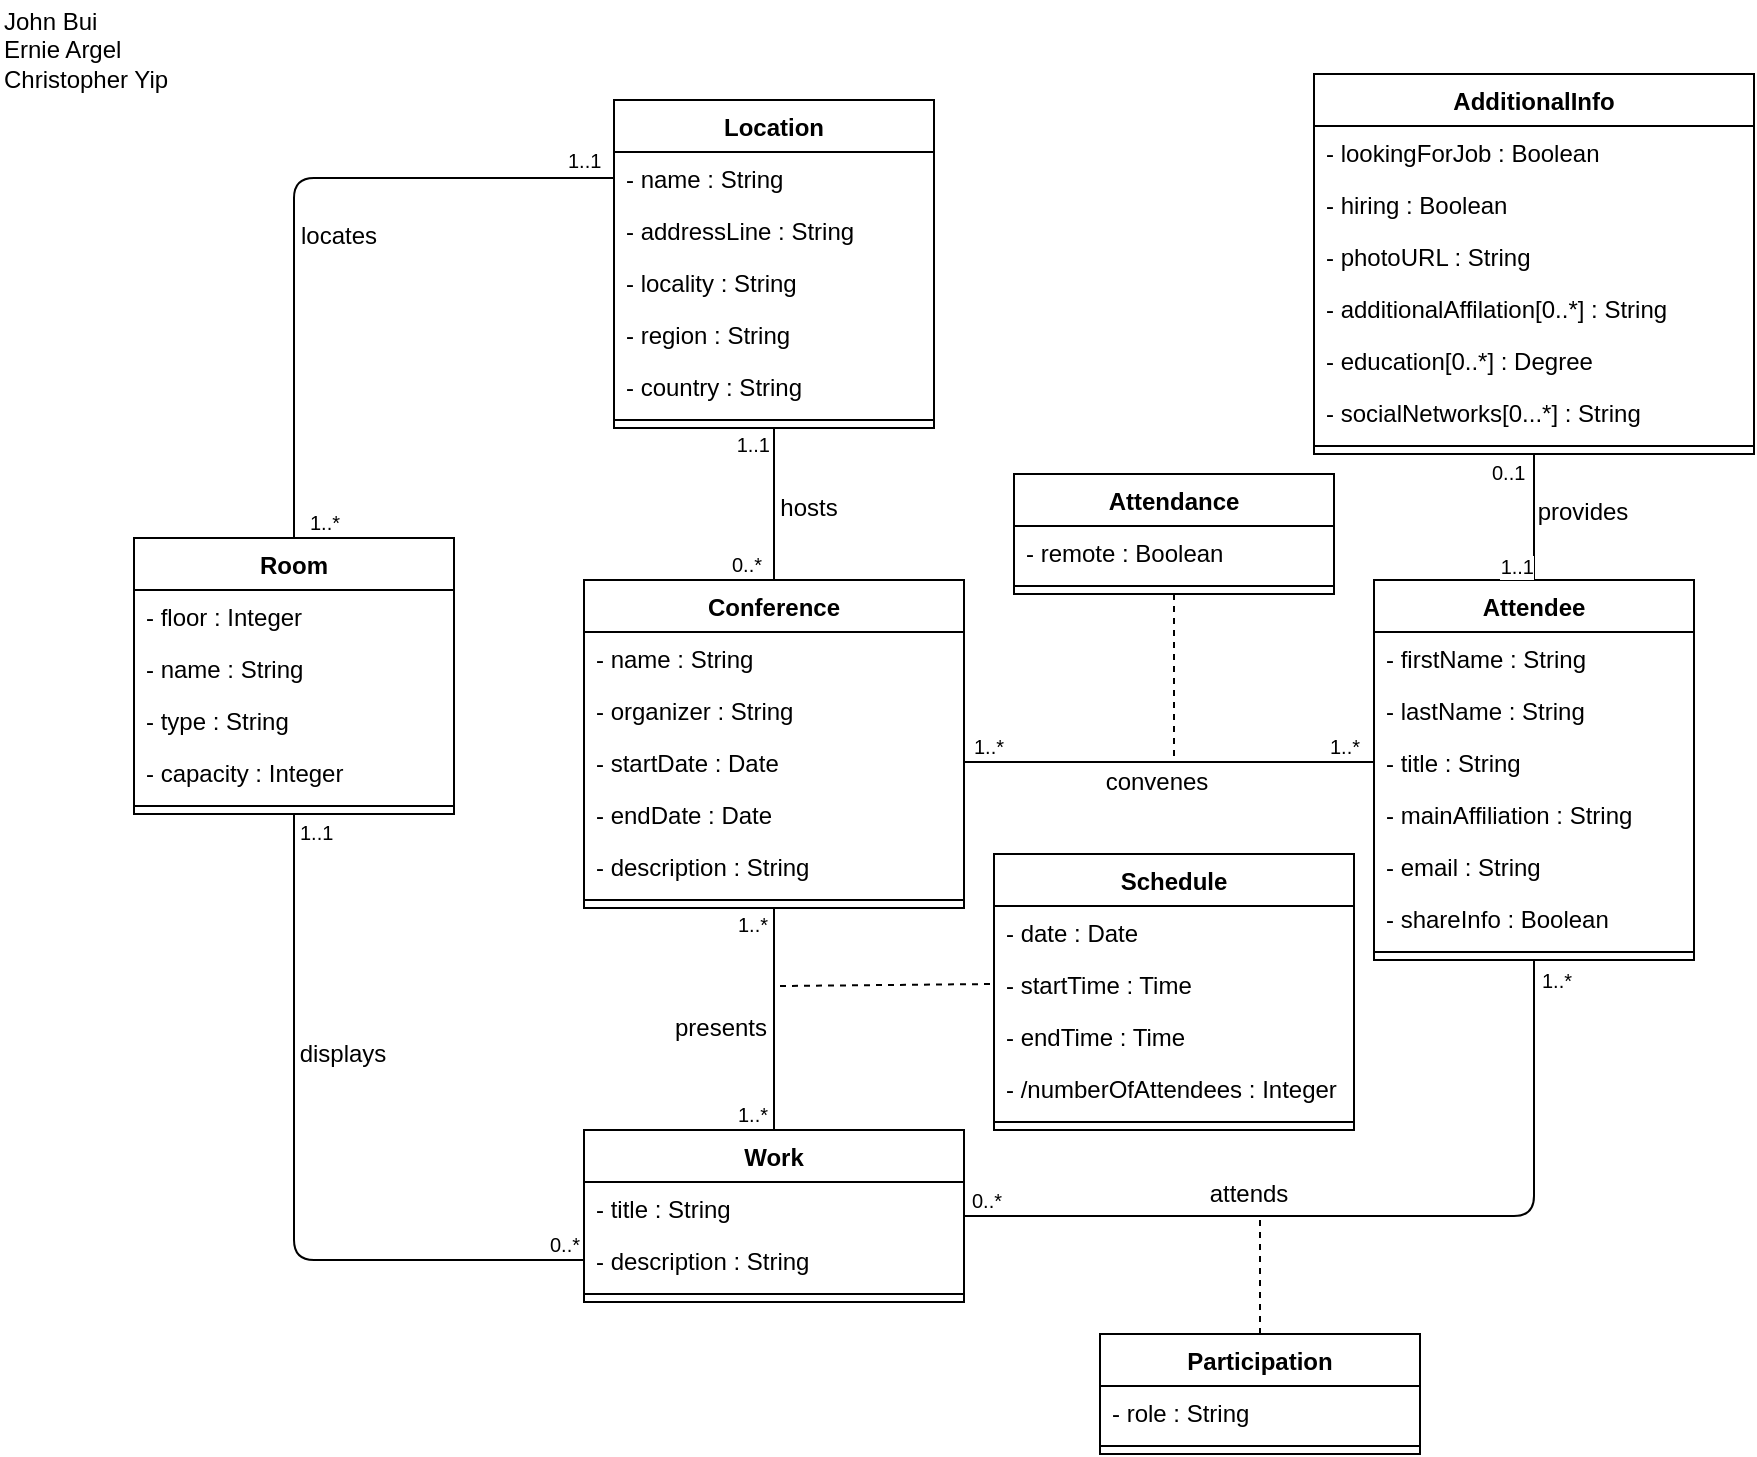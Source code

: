 <mxfile version="12.7.9" type="google" pages="4"><diagram id="E95bqwssDuSUl-RzaC93" name="UML"><mxGraphModel dx="1662" dy="804" grid="1" gridSize="10" guides="1" tooltips="1" connect="1" arrows="1" fold="1" page="1" pageScale="1" pageWidth="1100" pageHeight="850" math="0" shadow="0"><root><mxCell id="9aqF96DmoRMRs5UiT6QG-0"/><mxCell id="9aqF96DmoRMRs5UiT6QG-1" parent="9aqF96DmoRMRs5UiT6QG-0"/><mxCell id="7_qlHYgP3Iw3fPmQ66AI-0" value="Attendee" style="swimlane;fontStyle=1;align=center;verticalAlign=top;childLayout=stackLayout;horizontal=1;startSize=26;horizontalStack=0;resizeParent=1;resizeParentMax=0;resizeLast=0;collapsible=1;marginBottom=0;" parent="9aqF96DmoRMRs5UiT6QG-1" vertex="1"><mxGeometry x="727" y="333" width="160" height="190" as="geometry"/></mxCell><mxCell id="7_qlHYgP3Iw3fPmQ66AI-1" value="- firstName : String" style="text;strokeColor=none;fillColor=none;align=left;verticalAlign=top;spacingLeft=4;spacingRight=4;overflow=hidden;rotatable=0;points=[[0,0.5],[1,0.5]];portConstraint=eastwest;" parent="7_qlHYgP3Iw3fPmQ66AI-0" vertex="1"><mxGeometry y="26" width="160" height="26" as="geometry"/></mxCell><mxCell id="7_qlHYgP3Iw3fPmQ66AI-2" value="- lastName : String" style="text;strokeColor=none;fillColor=none;align=left;verticalAlign=top;spacingLeft=4;spacingRight=4;overflow=hidden;rotatable=0;points=[[0,0.5],[1,0.5]];portConstraint=eastwest;" parent="7_qlHYgP3Iw3fPmQ66AI-0" vertex="1"><mxGeometry y="52" width="160" height="26" as="geometry"/></mxCell><mxCell id="LnO1nESAqHD5NiQsNGBF-5" value="- title : String" style="text;strokeColor=none;fillColor=none;align=left;verticalAlign=top;spacingLeft=4;spacingRight=4;overflow=hidden;rotatable=0;points=[[0,0.5],[1,0.5]];portConstraint=eastwest;" parent="7_qlHYgP3Iw3fPmQ66AI-0" vertex="1"><mxGeometry y="78" width="160" height="26" as="geometry"/></mxCell><mxCell id="7_qlHYgP3Iw3fPmQ66AI-4" value="- mainAffiliation : String" style="text;strokeColor=none;fillColor=none;align=left;verticalAlign=top;spacingLeft=4;spacingRight=4;overflow=hidden;rotatable=0;points=[[0,0.5],[1,0.5]];portConstraint=eastwest;" parent="7_qlHYgP3Iw3fPmQ66AI-0" vertex="1"><mxGeometry y="104" width="160" height="26" as="geometry"/></mxCell><mxCell id="7_qlHYgP3Iw3fPmQ66AI-3" value="- email : String" style="text;strokeColor=none;fillColor=none;align=left;verticalAlign=top;spacingLeft=4;spacingRight=4;overflow=hidden;rotatable=0;points=[[0,0.5],[1,0.5]];portConstraint=eastwest;" parent="7_qlHYgP3Iw3fPmQ66AI-0" vertex="1"><mxGeometry y="130" width="160" height="26" as="geometry"/></mxCell><mxCell id="7_qlHYgP3Iw3fPmQ66AI-5" value="- shareInfo : Boolean" style="text;strokeColor=none;fillColor=none;align=left;verticalAlign=top;spacingLeft=4;spacingRight=4;overflow=hidden;rotatable=0;points=[[0,0.5],[1,0.5]];portConstraint=eastwest;" parent="7_qlHYgP3Iw3fPmQ66AI-0" vertex="1"><mxGeometry y="156" width="160" height="26" as="geometry"/></mxCell><mxCell id="7_qlHYgP3Iw3fPmQ66AI-6" value="" style="line;strokeWidth=1;fillColor=none;align=left;verticalAlign=middle;spacingTop=-1;spacingLeft=3;spacingRight=3;rotatable=0;labelPosition=right;points=[];portConstraint=eastwest;" parent="7_qlHYgP3Iw3fPmQ66AI-0" vertex="1"><mxGeometry y="182" width="160" height="8" as="geometry"/></mxCell><mxCell id="7_qlHYgP3Iw3fPmQ66AI-7" value="Work" style="swimlane;fontStyle=1;align=center;verticalAlign=top;childLayout=stackLayout;horizontal=1;startSize=26;horizontalStack=0;resizeParent=1;resizeParentMax=0;resizeLast=0;collapsible=1;marginBottom=0;" parent="9aqF96DmoRMRs5UiT6QG-1" vertex="1"><mxGeometry x="332" y="608" width="190" height="86" as="geometry"/></mxCell><mxCell id="s4ZqiGjYOh-m6KybxV9W-0" value="- title : String " style="text;strokeColor=none;fillColor=none;align=left;verticalAlign=top;spacingLeft=4;spacingRight=4;overflow=hidden;rotatable=0;points=[[0,0.5],[1,0.5]];portConstraint=eastwest;" parent="7_qlHYgP3Iw3fPmQ66AI-7" vertex="1"><mxGeometry y="26" width="190" height="26" as="geometry"/></mxCell><mxCell id="LnO1nESAqHD5NiQsNGBF-3" value="- description : String" style="text;strokeColor=none;fillColor=none;align=left;verticalAlign=top;spacingLeft=4;spacingRight=4;overflow=hidden;rotatable=0;points=[[0,0.5],[1,0.5]];portConstraint=eastwest;" parent="7_qlHYgP3Iw3fPmQ66AI-7" vertex="1"><mxGeometry y="52" width="190" height="26" as="geometry"/></mxCell><mxCell id="7_qlHYgP3Iw3fPmQ66AI-14" value="" style="line;strokeWidth=1;fillColor=none;align=left;verticalAlign=middle;spacingTop=-1;spacingLeft=3;spacingRight=3;rotatable=0;labelPosition=right;points=[];portConstraint=eastwest;" parent="7_qlHYgP3Iw3fPmQ66AI-7" vertex="1"><mxGeometry y="78" width="190" height="8" as="geometry"/></mxCell><mxCell id="7_qlHYgP3Iw3fPmQ66AI-15" value="Room" style="swimlane;fontStyle=1;align=center;verticalAlign=top;childLayout=stackLayout;horizontal=1;startSize=26;horizontalStack=0;resizeParent=1;resizeParentMax=0;resizeLast=0;collapsible=1;marginBottom=0;" parent="9aqF96DmoRMRs5UiT6QG-1" vertex="1"><mxGeometry x="107" y="312" width="160" height="138" as="geometry"/></mxCell><mxCell id="7_qlHYgP3Iw3fPmQ66AI-20" value="- floor : Integer" style="text;strokeColor=none;fillColor=none;align=left;verticalAlign=top;spacingLeft=4;spacingRight=4;overflow=hidden;rotatable=0;points=[[0,0.5],[1,0.5]];portConstraint=eastwest;" parent="7_qlHYgP3Iw3fPmQ66AI-15" vertex="1"><mxGeometry y="26" width="160" height="26" as="geometry"/></mxCell><mxCell id="7_qlHYgP3Iw3fPmQ66AI-16" value="- name : String" style="text;strokeColor=none;fillColor=none;align=left;verticalAlign=top;spacingLeft=4;spacingRight=4;overflow=hidden;rotatable=0;points=[[0,0.5],[1,0.5]];portConstraint=eastwest;" parent="7_qlHYgP3Iw3fPmQ66AI-15" vertex="1"><mxGeometry y="52" width="160" height="26" as="geometry"/></mxCell><mxCell id="7_qlHYgP3Iw3fPmQ66AI-18" value="- type : String" style="text;strokeColor=none;fillColor=none;align=left;verticalAlign=top;spacingLeft=4;spacingRight=4;overflow=hidden;rotatable=0;points=[[0,0.5],[1,0.5]];portConstraint=eastwest;" parent="7_qlHYgP3Iw3fPmQ66AI-15" vertex="1"><mxGeometry y="78" width="160" height="26" as="geometry"/></mxCell><mxCell id="7_qlHYgP3Iw3fPmQ66AI-19" value="- capacity : Integer" style="text;strokeColor=none;fillColor=none;align=left;verticalAlign=top;spacingLeft=4;spacingRight=4;overflow=hidden;rotatable=0;points=[[0,0.5],[1,0.5]];portConstraint=eastwest;" parent="7_qlHYgP3Iw3fPmQ66AI-15" vertex="1"><mxGeometry y="104" width="160" height="26" as="geometry"/></mxCell><mxCell id="7_qlHYgP3Iw3fPmQ66AI-21" value="" style="line;strokeWidth=1;fillColor=none;align=left;verticalAlign=middle;spacingTop=-1;spacingLeft=3;spacingRight=3;rotatable=0;labelPosition=right;points=[];portConstraint=eastwest;" parent="7_qlHYgP3Iw3fPmQ66AI-15" vertex="1"><mxGeometry y="130" width="160" height="8" as="geometry"/></mxCell><mxCell id="7_qlHYgP3Iw3fPmQ66AI-22" value="Conference" style="swimlane;fontStyle=1;align=center;verticalAlign=top;childLayout=stackLayout;horizontal=1;startSize=26;horizontalStack=0;resizeParent=1;resizeParentMax=0;resizeLast=0;collapsible=1;marginBottom=0;" parent="9aqF96DmoRMRs5UiT6QG-1" vertex="1"><mxGeometry x="332" y="333" width="190" height="164" as="geometry"/></mxCell><mxCell id="7_qlHYgP3Iw3fPmQ66AI-23" value="- name : String" style="text;strokeColor=none;fillColor=none;align=left;verticalAlign=top;spacingLeft=4;spacingRight=4;overflow=hidden;rotatable=0;points=[[0,0.5],[1,0.5]];portConstraint=eastwest;" parent="7_qlHYgP3Iw3fPmQ66AI-22" vertex="1"><mxGeometry y="26" width="190" height="26" as="geometry"/></mxCell><mxCell id="aVRN6w2kWd2DqvYEB0zs-1" value="- organizer : String" style="text;strokeColor=none;fillColor=none;align=left;verticalAlign=top;spacingLeft=4;spacingRight=4;overflow=hidden;rotatable=0;points=[[0,0.5],[1,0.5]];portConstraint=eastwest;" parent="7_qlHYgP3Iw3fPmQ66AI-22" vertex="1"><mxGeometry y="52" width="190" height="26" as="geometry"/></mxCell><mxCell id="7_qlHYgP3Iw3fPmQ66AI-24" value="- startDate : Date" style="text;strokeColor=none;fillColor=none;align=left;verticalAlign=top;spacingLeft=4;spacingRight=4;overflow=hidden;rotatable=0;points=[[0,0.5],[1,0.5]];portConstraint=eastwest;" parent="7_qlHYgP3Iw3fPmQ66AI-22" vertex="1"><mxGeometry y="78" width="190" height="26" as="geometry"/></mxCell><mxCell id="aVRN6w2kWd2DqvYEB0zs-0" value="- endDate : Date" style="text;strokeColor=none;fillColor=none;align=left;verticalAlign=top;spacingLeft=4;spacingRight=4;overflow=hidden;rotatable=0;points=[[0,0.5],[1,0.5]];portConstraint=eastwest;" parent="7_qlHYgP3Iw3fPmQ66AI-22" vertex="1"><mxGeometry y="104" width="190" height="26" as="geometry"/></mxCell><mxCell id="7_qlHYgP3Iw3fPmQ66AI-25" value="- description : String" style="text;strokeColor=none;fillColor=none;align=left;verticalAlign=top;spacingLeft=4;spacingRight=4;overflow=hidden;rotatable=0;points=[[0,0.5],[1,0.5]];portConstraint=eastwest;" parent="7_qlHYgP3Iw3fPmQ66AI-22" vertex="1"><mxGeometry y="130" width="190" height="26" as="geometry"/></mxCell><mxCell id="7_qlHYgP3Iw3fPmQ66AI-27" value="" style="line;strokeWidth=1;fillColor=none;align=left;verticalAlign=middle;spacingTop=-1;spacingLeft=3;spacingRight=3;rotatable=0;labelPosition=right;points=[];portConstraint=eastwest;" parent="7_qlHYgP3Iw3fPmQ66AI-22" vertex="1"><mxGeometry y="156" width="190" height="8" as="geometry"/></mxCell><mxCell id="7_qlHYgP3Iw3fPmQ66AI-28" value="Location" style="swimlane;fontStyle=1;align=center;verticalAlign=top;childLayout=stackLayout;horizontal=1;startSize=26;horizontalStack=0;resizeParent=1;resizeParentMax=0;resizeLast=0;collapsible=1;marginBottom=0;" parent="9aqF96DmoRMRs5UiT6QG-1" vertex="1"><mxGeometry x="347" y="93" width="160" height="164" as="geometry"/></mxCell><mxCell id="7_qlHYgP3Iw3fPmQ66AI-29" value="- name : String" style="text;strokeColor=none;fillColor=none;align=left;verticalAlign=top;spacingLeft=4;spacingRight=4;overflow=hidden;rotatable=0;points=[[0,0.5],[1,0.5]];portConstraint=eastwest;" parent="7_qlHYgP3Iw3fPmQ66AI-28" vertex="1"><mxGeometry y="26" width="160" height="26" as="geometry"/></mxCell><mxCell id="7_qlHYgP3Iw3fPmQ66AI-30" value="- addressLine : String" style="text;strokeColor=none;fillColor=none;align=left;verticalAlign=top;spacingLeft=4;spacingRight=4;overflow=hidden;rotatable=0;points=[[0,0.5],[1,0.5]];portConstraint=eastwest;" parent="7_qlHYgP3Iw3fPmQ66AI-28" vertex="1"><mxGeometry y="52" width="160" height="26" as="geometry"/></mxCell><mxCell id="T6GbNIvTybg-wmgTzQRY-3" value="- locality : String" style="text;strokeColor=none;fillColor=none;align=left;verticalAlign=top;spacingLeft=4;spacingRight=4;overflow=hidden;rotatable=0;points=[[0,0.5],[1,0.5]];portConstraint=eastwest;" parent="7_qlHYgP3Iw3fPmQ66AI-28" vertex="1"><mxGeometry y="78" width="160" height="26" as="geometry"/></mxCell><mxCell id="X-2QyTSLY2W5e3xkb7lk-0" value="- region : String" style="text;strokeColor=none;fillColor=none;align=left;verticalAlign=top;spacingLeft=4;spacingRight=4;overflow=hidden;rotatable=0;points=[[0,0.5],[1,0.5]];portConstraint=eastwest;" vertex="1" parent="7_qlHYgP3Iw3fPmQ66AI-28"><mxGeometry y="104" width="160" height="26" as="geometry"/></mxCell><mxCell id="LnO1nESAqHD5NiQsNGBF-2" value="- country : String" style="text;strokeColor=none;fillColor=none;align=left;verticalAlign=top;spacingLeft=4;spacingRight=4;overflow=hidden;rotatable=0;points=[[0,0.5],[1,0.5]];portConstraint=eastwest;" parent="7_qlHYgP3Iw3fPmQ66AI-28" vertex="1"><mxGeometry y="130" width="160" height="26" as="geometry"/></mxCell><mxCell id="7_qlHYgP3Iw3fPmQ66AI-34" value="" style="line;strokeWidth=1;fillColor=none;align=left;verticalAlign=middle;spacingTop=-1;spacingLeft=3;spacingRight=3;rotatable=0;labelPosition=right;points=[];portConstraint=eastwest;" parent="7_qlHYgP3Iw3fPmQ66AI-28" vertex="1"><mxGeometry y="156" width="160" height="8" as="geometry"/></mxCell><mxCell id="7_qlHYgP3Iw3fPmQ66AI-35" value="" style="endArrow=none;html=1;edgeStyle=orthogonalEdgeStyle;entryX=0.5;entryY=1;entryDx=0;entryDy=0;exitX=0.5;exitY=0;exitDx=0;exitDy=0;" parent="9aqF96DmoRMRs5UiT6QG-1" source="7_qlHYgP3Iw3fPmQ66AI-22" target="7_qlHYgP3Iw3fPmQ66AI-28" edge="1"><mxGeometry relative="1" as="geometry"><mxPoint x="617" y="394" as="sourcePoint"/><mxPoint x="717" y="394" as="targetPoint"/></mxGeometry></mxCell><mxCell id="7_qlHYgP3Iw3fPmQ66AI-36" value="0..*" style="resizable=0;html=1;align=left;verticalAlign=bottom;labelBackgroundColor=#ffffff;fontSize=10;" parent="7_qlHYgP3Iw3fPmQ66AI-35" connectable="0" vertex="1"><mxGeometry x="-1" relative="1" as="geometry"><mxPoint x="-23" as="offset"/></mxGeometry></mxCell><mxCell id="7_qlHYgP3Iw3fPmQ66AI-37" value="1..1" style="resizable=0;html=1;align=right;verticalAlign=bottom;labelBackgroundColor=#ffffff;fontSize=10;" parent="7_qlHYgP3Iw3fPmQ66AI-35" connectable="0" vertex="1"><mxGeometry x="1" relative="1" as="geometry"><mxPoint x="-2" y="16" as="offset"/></mxGeometry></mxCell><mxCell id="7_qlHYgP3Iw3fPmQ66AI-38" value="hosts" style="text;html=1;align=center;verticalAlign=middle;resizable=0;points=[];labelBackgroundColor=#ffffff;" parent="7_qlHYgP3Iw3fPmQ66AI-35" vertex="1" connectable="0"><mxGeometry x="-0.154" y="7" relative="1" as="geometry"><mxPoint x="24" y="-4" as="offset"/></mxGeometry></mxCell><mxCell id="7_qlHYgP3Iw3fPmQ66AI-39" value="Participation" style="swimlane;fontStyle=1;align=center;verticalAlign=top;childLayout=stackLayout;horizontal=1;startSize=26;horizontalStack=0;resizeParent=1;resizeParentMax=0;resizeLast=0;collapsible=1;marginBottom=0;" parent="9aqF96DmoRMRs5UiT6QG-1" vertex="1"><mxGeometry x="590" y="710" width="160" height="60" as="geometry"/></mxCell><mxCell id="T6GbNIvTybg-wmgTzQRY-0" value="- role : String" style="text;strokeColor=none;fillColor=none;align=left;verticalAlign=top;spacingLeft=4;spacingRight=4;overflow=hidden;rotatable=0;points=[[0,0.5],[1,0.5]];portConstraint=eastwest;" parent="7_qlHYgP3Iw3fPmQ66AI-39" vertex="1"><mxGeometry y="26" width="160" height="26" as="geometry"/></mxCell><mxCell id="7_qlHYgP3Iw3fPmQ66AI-43" value="" style="line;strokeWidth=1;fillColor=none;align=left;verticalAlign=middle;spacingTop=-1;spacingLeft=3;spacingRight=3;rotatable=0;labelPosition=right;points=[];portConstraint=eastwest;" parent="7_qlHYgP3Iw3fPmQ66AI-39" vertex="1"><mxGeometry y="52" width="160" height="8" as="geometry"/></mxCell><mxCell id="7_qlHYgP3Iw3fPmQ66AI-44" value="AdditionalInfo" style="swimlane;fontStyle=1;align=center;verticalAlign=top;childLayout=stackLayout;horizontal=1;startSize=26;horizontalStack=0;resizeParent=1;resizeParentMax=0;resizeLast=0;collapsible=1;marginBottom=0;" parent="9aqF96DmoRMRs5UiT6QG-1" vertex="1"><mxGeometry x="697" y="80" width="220" height="190" as="geometry"/></mxCell><mxCell id="7_qlHYgP3Iw3fPmQ66AI-45" value="- lookingForJob : Boolean" style="text;strokeColor=none;fillColor=none;align=left;verticalAlign=top;spacingLeft=4;spacingRight=4;overflow=hidden;rotatable=0;points=[[0,0.5],[1,0.5]];portConstraint=eastwest;" parent="7_qlHYgP3Iw3fPmQ66AI-44" vertex="1"><mxGeometry y="26" width="220" height="26" as="geometry"/></mxCell><mxCell id="7_qlHYgP3Iw3fPmQ66AI-46" value="- hiring : Boolean" style="text;strokeColor=none;fillColor=none;align=left;verticalAlign=top;spacingLeft=4;spacingRight=4;overflow=hidden;rotatable=0;points=[[0,0.5],[1,0.5]];portConstraint=eastwest;" parent="7_qlHYgP3Iw3fPmQ66AI-44" vertex="1"><mxGeometry y="52" width="220" height="26" as="geometry"/></mxCell><mxCell id="7_qlHYgP3Iw3fPmQ66AI-47" value="- photoURL : String" style="text;strokeColor=none;fillColor=none;align=left;verticalAlign=top;spacingLeft=4;spacingRight=4;overflow=hidden;rotatable=0;points=[[0,0.5],[1,0.5]];portConstraint=eastwest;" parent="7_qlHYgP3Iw3fPmQ66AI-44" vertex="1"><mxGeometry y="78" width="220" height="26" as="geometry"/></mxCell><mxCell id="7_qlHYgP3Iw3fPmQ66AI-48" value="- additionalAffilation[0..*] : String" style="text;strokeColor=none;fillColor=none;align=left;verticalAlign=top;spacingLeft=4;spacingRight=4;overflow=hidden;rotatable=0;points=[[0,0.5],[1,0.5]];portConstraint=eastwest;" parent="7_qlHYgP3Iw3fPmQ66AI-44" vertex="1"><mxGeometry y="104" width="220" height="26" as="geometry"/></mxCell><mxCell id="LnO1nESAqHD5NiQsNGBF-6" value="- education[0..*] : Degree" style="text;strokeColor=none;fillColor=none;align=left;verticalAlign=top;spacingLeft=4;spacingRight=4;overflow=hidden;rotatable=0;points=[[0,0.5],[1,0.5]];portConstraint=eastwest;" parent="7_qlHYgP3Iw3fPmQ66AI-44" vertex="1"><mxGeometry y="130" width="220" height="26" as="geometry"/></mxCell><mxCell id="7_qlHYgP3Iw3fPmQ66AI-50" value="- socialNetworks[0...*] : String" style="text;strokeColor=none;fillColor=none;align=left;verticalAlign=top;spacingLeft=4;spacingRight=4;overflow=hidden;rotatable=0;points=[[0,0.5],[1,0.5]];portConstraint=eastwest;" parent="7_qlHYgP3Iw3fPmQ66AI-44" vertex="1"><mxGeometry y="156" width="220" height="26" as="geometry"/></mxCell><mxCell id="7_qlHYgP3Iw3fPmQ66AI-51" value="" style="line;strokeWidth=1;fillColor=none;align=left;verticalAlign=middle;spacingTop=-1;spacingLeft=3;spacingRight=3;rotatable=0;labelPosition=right;points=[];portConstraint=eastwest;" parent="7_qlHYgP3Iw3fPmQ66AI-44" vertex="1"><mxGeometry y="182" width="220" height="8" as="geometry"/></mxCell><mxCell id="7_qlHYgP3Iw3fPmQ66AI-52" value="" style="endArrow=none;html=1;edgeStyle=orthogonalEdgeStyle;entryX=1;entryY=0.5;entryDx=0;entryDy=0;exitX=0;exitY=0.5;exitDx=0;exitDy=0;" parent="9aqF96DmoRMRs5UiT6QG-1" source="LnO1nESAqHD5NiQsNGBF-5" target="7_qlHYgP3Iw3fPmQ66AI-24" edge="1"><mxGeometry relative="1" as="geometry"><mxPoint x="627" y="243" as="sourcePoint"/><mxPoint x="1057" y="394" as="targetPoint"/><Array as="points"/></mxGeometry></mxCell><mxCell id="7_qlHYgP3Iw3fPmQ66AI-53" value="1..*" style="resizable=0;html=1;align=left;verticalAlign=bottom;labelBackgroundColor=#ffffff;fontSize=10;" parent="7_qlHYgP3Iw3fPmQ66AI-52" connectable="0" vertex="1"><mxGeometry x="-1" relative="1" as="geometry"><mxPoint x="-24" as="offset"/></mxGeometry></mxCell><mxCell id="7_qlHYgP3Iw3fPmQ66AI-54" value="1..*" style="resizable=0;html=1;align=right;verticalAlign=bottom;labelBackgroundColor=#ffffff;fontSize=10;" parent="7_qlHYgP3Iw3fPmQ66AI-52" connectable="0" vertex="1"><mxGeometry x="1" relative="1" as="geometry"><mxPoint x="20" as="offset"/></mxGeometry></mxCell><mxCell id="7_qlHYgP3Iw3fPmQ66AI-55" value="convenes" style="text;html=1;align=center;verticalAlign=middle;resizable=0;points=[];labelBackgroundColor=#ffffff;" parent="7_qlHYgP3Iw3fPmQ66AI-52" vertex="1" connectable="0"><mxGeometry x="0.187" y="-2" relative="1" as="geometry"><mxPoint x="12" y="12" as="offset"/></mxGeometry></mxCell><mxCell id="7_qlHYgP3Iw3fPmQ66AI-56" value="" style="endArrow=none;dashed=1;html=1;exitX=0.5;exitY=0;exitDx=0;exitDy=0;" parent="9aqF96DmoRMRs5UiT6QG-1" source="7_qlHYgP3Iw3fPmQ66AI-39" edge="1"><mxGeometry width="50" height="50" relative="1" as="geometry"><mxPoint x="687" y="697" as="sourcePoint"/><mxPoint x="670" y="650" as="targetPoint"/></mxGeometry></mxCell><mxCell id="7_qlHYgP3Iw3fPmQ66AI-57" value="" style="endArrow=none;html=1;edgeStyle=orthogonalEdgeStyle;entryX=0.5;entryY=0;entryDx=0;entryDy=0;exitX=0.5;exitY=1;exitDx=0;exitDy=0;" parent="9aqF96DmoRMRs5UiT6QG-1" source="7_qlHYgP3Iw3fPmQ66AI-44" target="7_qlHYgP3Iw3fPmQ66AI-0" edge="1"><mxGeometry relative="1" as="geometry"><mxPoint x="987" y="154" as="sourcePoint"/><mxPoint x="1157" y="303" as="targetPoint"/></mxGeometry></mxCell><mxCell id="7_qlHYgP3Iw3fPmQ66AI-58" value="0..1" style="resizable=0;html=1;align=left;verticalAlign=bottom;labelBackgroundColor=#ffffff;fontSize=10;" parent="7_qlHYgP3Iw3fPmQ66AI-57" connectable="0" vertex="1"><mxGeometry x="-1" relative="1" as="geometry"><mxPoint x="-23" y="17" as="offset"/></mxGeometry></mxCell><mxCell id="7_qlHYgP3Iw3fPmQ66AI-59" value="1..1" style="resizable=0;html=1;align=right;verticalAlign=bottom;labelBackgroundColor=#ffffff;fontSize=10;" parent="7_qlHYgP3Iw3fPmQ66AI-57" connectable="0" vertex="1"><mxGeometry x="1" relative="1" as="geometry"><mxPoint y="1" as="offset"/></mxGeometry></mxCell><mxCell id="7_qlHYgP3Iw3fPmQ66AI-60" value="provides" style="text;html=1;align=center;verticalAlign=middle;resizable=0;points=[];labelBackgroundColor=#ffffff;" parent="7_qlHYgP3Iw3fPmQ66AI-57" vertex="1" connectable="0"><mxGeometry x="0.187" y="-2" relative="1" as="geometry"><mxPoint x="26" y="-9" as="offset"/></mxGeometry></mxCell><mxCell id="7_qlHYgP3Iw3fPmQ66AI-61" value="" style="endArrow=none;html=1;edgeStyle=orthogonalEdgeStyle;entryX=0;entryY=0.5;entryDx=0;entryDy=0;exitX=0.5;exitY=1;exitDx=0;exitDy=0;" parent="9aqF96DmoRMRs5UiT6QG-1" source="7_qlHYgP3Iw3fPmQ66AI-15" target="LnO1nESAqHD5NiQsNGBF-3" edge="1"><mxGeometry relative="1" as="geometry"><mxPoint x="367" y="803" as="sourcePoint"/><mxPoint x="427" y="674" as="targetPoint"/></mxGeometry></mxCell><mxCell id="7_qlHYgP3Iw3fPmQ66AI-62" value="1..1" style="resizable=0;html=1;align=left;verticalAlign=bottom;labelBackgroundColor=#ffffff;fontSize=10;" parent="7_qlHYgP3Iw3fPmQ66AI-61" connectable="0" vertex="1"><mxGeometry x="-1" relative="1" as="geometry"><mxPoint x="1" y="17.6" as="offset"/></mxGeometry></mxCell><mxCell id="7_qlHYgP3Iw3fPmQ66AI-63" value="0..*" style="resizable=0;html=1;align=right;verticalAlign=bottom;labelBackgroundColor=#ffffff;fontSize=10;" parent="7_qlHYgP3Iw3fPmQ66AI-61" connectable="0" vertex="1"><mxGeometry x="1" relative="1" as="geometry"><mxPoint x="-2" as="offset"/></mxGeometry></mxCell><mxCell id="geLNg0pJCNB4oq2v23Dj-3" value="displays" style="text;html=1;align=center;verticalAlign=middle;resizable=0;points=[];labelBackgroundColor=#ffffff;" parent="7_qlHYgP3Iw3fPmQ66AI-61" vertex="1" connectable="0"><mxGeometry x="0.049" y="28" relative="1" as="geometry"><mxPoint x="-4" y="-73" as="offset"/></mxGeometry></mxCell><mxCell id="7_qlHYgP3Iw3fPmQ66AI-65" value="" style="endArrow=none;html=1;edgeStyle=orthogonalEdgeStyle;entryX=1;entryY=0.5;entryDx=0;entryDy=0;exitX=0.5;exitY=1;exitDx=0;exitDy=0;" parent="9aqF96DmoRMRs5UiT6QG-1" source="7_qlHYgP3Iw3fPmQ66AI-0" target="7_qlHYgP3Iw3fPmQ66AI-7" edge="1"><mxGeometry relative="1" as="geometry"><mxPoint x="1151" y="493" as="sourcePoint"/><mxPoint x="1007" y="565" as="targetPoint"/></mxGeometry></mxCell><mxCell id="7_qlHYgP3Iw3fPmQ66AI-66" value="1..*" style="resizable=0;html=1;align=left;verticalAlign=bottom;labelBackgroundColor=#ffffff;fontSize=10;" parent="7_qlHYgP3Iw3fPmQ66AI-65" connectable="0" vertex="1"><mxGeometry x="-1" relative="1" as="geometry"><mxPoint x="2" y="18" as="offset"/></mxGeometry></mxCell><mxCell id="7_qlHYgP3Iw3fPmQ66AI-67" value="0..*" style="resizable=0;html=1;align=right;verticalAlign=bottom;labelBackgroundColor=#ffffff;fontSize=10;" parent="7_qlHYgP3Iw3fPmQ66AI-65" connectable="0" vertex="1"><mxGeometry x="1" relative="1" as="geometry"><mxPoint x="19.66" as="offset"/></mxGeometry></mxCell><mxCell id="7_qlHYgP3Iw3fPmQ66AI-68" value="attends" style="text;html=1;align=center;verticalAlign=middle;resizable=0;points=[];labelBackgroundColor=#ffffff;" parent="7_qlHYgP3Iw3fPmQ66AI-65" vertex="1" connectable="0"><mxGeometry x="0.187" y="-2" relative="1" as="geometry"><mxPoint x="-26.0" y="-9.0" as="offset"/></mxGeometry></mxCell><mxCell id="7_qlHYgP3Iw3fPmQ66AI-77" value="" style="endArrow=none;html=1;edgeStyle=orthogonalEdgeStyle;exitX=0.5;exitY=0;exitDx=0;exitDy=0;entryX=0.5;entryY=1;entryDx=0;entryDy=0;" parent="9aqF96DmoRMRs5UiT6QG-1" source="7_qlHYgP3Iw3fPmQ66AI-7" target="7_qlHYgP3Iw3fPmQ66AI-22" edge="1"><mxGeometry relative="1" as="geometry"><mxPoint x="512" y="339" as="sourcePoint"/><mxPoint x="627" y="473" as="targetPoint"/></mxGeometry></mxCell><mxCell id="7_qlHYgP3Iw3fPmQ66AI-78" value="1..*" style="resizable=0;html=1;align=left;verticalAlign=bottom;labelBackgroundColor=#ffffff;fontSize=10;" parent="7_qlHYgP3Iw3fPmQ66AI-77" connectable="0" vertex="1"><mxGeometry x="-1" relative="1" as="geometry"><mxPoint x="-20" as="offset"/></mxGeometry></mxCell><mxCell id="7_qlHYgP3Iw3fPmQ66AI-79" value="1..*" style="resizable=0;html=1;align=right;verticalAlign=bottom;labelBackgroundColor=#ffffff;fontSize=10;" parent="7_qlHYgP3Iw3fPmQ66AI-77" connectable="0" vertex="1"><mxGeometry x="1" relative="1" as="geometry"><mxPoint x="-3" y="16" as="offset"/></mxGeometry></mxCell><mxCell id="7_qlHYgP3Iw3fPmQ66AI-80" value="presents" style="text;html=1;align=center;verticalAlign=middle;resizable=0;points=[];labelBackgroundColor=#ffffff;" parent="7_qlHYgP3Iw3fPmQ66AI-77" vertex="1" connectable="0"><mxGeometry x="-0.154" y="7" relative="1" as="geometry"><mxPoint x="-20" y="-4" as="offset"/></mxGeometry></mxCell><mxCell id="WdHwW6E1rZqLPOYqEhRN-0" value="" style="endArrow=none;html=1;edgeStyle=orthogonalEdgeStyle;entryX=0.5;entryY=0;entryDx=0;entryDy=0;exitX=0;exitY=0.5;exitDx=0;exitDy=0;" parent="9aqF96DmoRMRs5UiT6QG-1" source="7_qlHYgP3Iw3fPmQ66AI-29" target="7_qlHYgP3Iw3fPmQ66AI-15" edge="1"><mxGeometry relative="1" as="geometry"><mxPoint x="422" y="133" as="sourcePoint"/><mxPoint x="387.64" y="397.4" as="targetPoint"/></mxGeometry></mxCell><mxCell id="WdHwW6E1rZqLPOYqEhRN-1" value="1..1" style="resizable=0;html=1;align=left;verticalAlign=bottom;labelBackgroundColor=#ffffff;fontSize=10;" parent="WdHwW6E1rZqLPOYqEhRN-0" connectable="0" vertex="1"><mxGeometry x="-1" relative="1" as="geometry"><mxPoint x="-25" y="-1" as="offset"/></mxGeometry></mxCell><mxCell id="WdHwW6E1rZqLPOYqEhRN-2" value="1..*" style="resizable=0;html=1;align=right;verticalAlign=bottom;labelBackgroundColor=#ffffff;fontSize=10;" parent="WdHwW6E1rZqLPOYqEhRN-0" connectable="0" vertex="1"><mxGeometry x="1" relative="1" as="geometry"><mxPoint x="23.2" as="offset"/></mxGeometry></mxCell><mxCell id="WdHwW6E1rZqLPOYqEhRN-3" value="locates" style="text;html=1;align=center;verticalAlign=middle;resizable=0;points=[];labelBackgroundColor=#ffffff;" parent="WdHwW6E1rZqLPOYqEhRN-0" vertex="1" connectable="0"><mxGeometry x="0.187" y="-2" relative="1" as="geometry"><mxPoint x="24" y="-13" as="offset"/></mxGeometry></mxCell><mxCell id="LnO1nESAqHD5NiQsNGBF-7" value="" style="endArrow=none;dashed=1;html=1;exitX=0.5;exitY=1;exitDx=0;exitDy=0;" parent="9aqF96DmoRMRs5UiT6QG-1" source="LnO1nESAqHD5NiQsNGBF-8" edge="1"><mxGeometry width="50" height="50" relative="1" as="geometry"><mxPoint x="627" y="484" as="sourcePoint"/><mxPoint x="627" y="424" as="targetPoint"/></mxGeometry></mxCell><mxCell id="LnO1nESAqHD5NiQsNGBF-8" value="Attendance" style="swimlane;fontStyle=1;align=center;verticalAlign=top;childLayout=stackLayout;horizontal=1;startSize=26;horizontalStack=0;resizeParent=1;resizeParentMax=0;resizeLast=0;collapsible=1;marginBottom=0;" parent="9aqF96DmoRMRs5UiT6QG-1" vertex="1"><mxGeometry x="547" y="280" width="160" height="60" as="geometry"/></mxCell><mxCell id="LnO1nESAqHD5NiQsNGBF-9" value="- remote : Boolean" style="text;strokeColor=none;fillColor=none;align=left;verticalAlign=top;spacingLeft=4;spacingRight=4;overflow=hidden;rotatable=0;points=[[0,0.5],[1,0.5]];portConstraint=eastwest;" parent="LnO1nESAqHD5NiQsNGBF-8" vertex="1"><mxGeometry y="26" width="160" height="26" as="geometry"/></mxCell><mxCell id="LnO1nESAqHD5NiQsNGBF-10" value="" style="line;strokeWidth=1;fillColor=none;align=left;verticalAlign=middle;spacingTop=-1;spacingLeft=3;spacingRight=3;rotatable=0;labelPosition=right;points=[];portConstraint=eastwest;" parent="LnO1nESAqHD5NiQsNGBF-8" vertex="1"><mxGeometry y="52" width="160" height="8" as="geometry"/></mxCell><mxCell id="LnO1nESAqHD5NiQsNGBF-11" value="John Bui&lt;br&gt;Ernie Argel&lt;br&gt;Christopher Yip" style="text;html=1;align=left;verticalAlign=middle;resizable=0;points=[];autosize=1;" parent="9aqF96DmoRMRs5UiT6QG-1" vertex="1"><mxGeometry x="40" y="43" width="100" height="50" as="geometry"/></mxCell><mxCell id="74tcEuZVAYZg2nYe05NL-0" value="Schedule" style="swimlane;fontStyle=1;align=center;verticalAlign=top;childLayout=stackLayout;horizontal=1;startSize=26;horizontalStack=0;resizeParent=1;resizeParentMax=0;resizeLast=0;collapsible=1;marginBottom=0;" parent="9aqF96DmoRMRs5UiT6QG-1" vertex="1"><mxGeometry x="537" y="470" width="180" height="138" as="geometry"/></mxCell><mxCell id="7_qlHYgP3Iw3fPmQ66AI-9" value="- date : Date" style="text;strokeColor=none;fillColor=none;align=left;verticalAlign=top;spacingLeft=4;spacingRight=4;overflow=hidden;rotatable=0;points=[[0,0.5],[1,0.5]];portConstraint=eastwest;" parent="74tcEuZVAYZg2nYe05NL-0" vertex="1"><mxGeometry y="26" width="180" height="26" as="geometry"/></mxCell><mxCell id="74tcEuZVAYZg2nYe05NL-4" value="- startTime : Time " style="text;strokeColor=none;fillColor=none;align=left;verticalAlign=top;spacingLeft=4;spacingRight=4;overflow=hidden;rotatable=0;points=[[0,0.5],[1,0.5]];portConstraint=eastwest;" parent="74tcEuZVAYZg2nYe05NL-0" vertex="1"><mxGeometry y="52" width="180" height="26" as="geometry"/></mxCell><mxCell id="7_qlHYgP3Iw3fPmQ66AI-12" value="- endTime : Time" style="text;strokeColor=none;fillColor=none;align=left;verticalAlign=top;spacingLeft=4;spacingRight=4;overflow=hidden;rotatable=0;points=[[0,0.5],[1,0.5]];portConstraint=eastwest;" parent="74tcEuZVAYZg2nYe05NL-0" vertex="1"><mxGeometry y="78" width="180" height="26" as="geometry"/></mxCell><mxCell id="7_qlHYgP3Iw3fPmQ66AI-13" value="- /numberOfAttendees : Integer" style="text;strokeColor=none;fillColor=none;align=left;verticalAlign=top;spacingLeft=4;spacingRight=4;overflow=hidden;rotatable=0;points=[[0,0.5],[1,0.5]];portConstraint=eastwest;" parent="74tcEuZVAYZg2nYe05NL-0" vertex="1"><mxGeometry y="104" width="180" height="26" as="geometry"/></mxCell><mxCell id="74tcEuZVAYZg2nYe05NL-2" value="" style="line;strokeWidth=1;fillColor=none;align=left;verticalAlign=middle;spacingTop=-1;spacingLeft=3;spacingRight=3;rotatable=0;labelPosition=right;points=[];portConstraint=eastwest;" parent="74tcEuZVAYZg2nYe05NL-0" vertex="1"><mxGeometry y="130" width="180" height="8" as="geometry"/></mxCell><mxCell id="74tcEuZVAYZg2nYe05NL-3" value="" style="endArrow=none;dashed=1;html=1;entryX=0;entryY=0.5;entryDx=0;entryDy=0;" parent="9aqF96DmoRMRs5UiT6QG-1" target="74tcEuZVAYZg2nYe05NL-4" edge="1"><mxGeometry width="50" height="50" relative="1" as="geometry"><mxPoint x="430" y="536" as="sourcePoint"/><mxPoint x="537" y="536" as="targetPoint"/></mxGeometry></mxCell></root></mxGraphModel></diagram><diagram id="DW_fUEG3mBnzWQMQioH_" name="Page-3"><mxGraphModel dx="700" dy="780" grid="1" gridSize="10" guides="1" tooltips="1" connect="1" arrows="1" fold="1" page="1" pageScale="1" pageWidth="2520" pageHeight="2000" math="0" shadow="0"><root><mxCell id="HiSQ-yDUJeg8ijJiEA3T-0"/><mxCell id="HiSQ-yDUJeg8ijJiEA3T-1" parent="HiSQ-yDUJeg8ijJiEA3T-0"/><mxCell id="d5F5G3eh1JIcOigLtomo-0" value="name" style="rounded=0;whiteSpace=wrap;html=1;fillColor=#f5f5f5;strokeColor=#666666;fontColor=#333333;" parent="HiSQ-yDUJeg8ijJiEA3T-1" vertex="1"><mxGeometry x="120" y="40" width="160" height="40" as="geometry"/></mxCell><mxCell id="d5F5G3eh1JIcOigLtomo-2" value="date" style="rounded=0;whiteSpace=wrap;html=1;fillColor=#f5f5f5;strokeColor=#666666;fontColor=#333333;" parent="HiSQ-yDUJeg8ijJiEA3T-1" vertex="1"><mxGeometry x="280" y="40" width="160" height="40" as="geometry"/></mxCell><mxCell id="d5F5G3eh1JIcOigLtomo-3" value="conferenceName" style="rounded=0;whiteSpace=wrap;html=1;fillColor=#f5f5f5;strokeColor=#666666;fontColor=#333333;" parent="HiSQ-yDUJeg8ijJiEA3T-1" vertex="1"><mxGeometry x="639" y="240" width="160" height="40" as="geometry"/></mxCell><mxCell id="d5F5G3eh1JIcOigLtomo-4" value="name" style="rounded=0;whiteSpace=wrap;html=1;fillColor=#f5f5f5;strokeColor=#666666;fontColor=#333333;" parent="HiSQ-yDUJeg8ijJiEA3T-1" vertex="1"><mxGeometry x="799" y="240" width="160" height="40" as="geometry"/></mxCell><mxCell id="d5F5G3eh1JIcOigLtomo-5" value="street" style="rounded=0;whiteSpace=wrap;html=1;fillColor=#f5f5f5;strokeColor=#666666;fontColor=#333333;" parent="HiSQ-yDUJeg8ijJiEA3T-1" vertex="1"><mxGeometry x="959" y="240" width="160" height="40" as="geometry"/></mxCell><mxCell id="d5F5G3eh1JIcOigLtomo-6" value="city" style="rounded=0;whiteSpace=wrap;html=1;fillColor=#f5f5f5;strokeColor=#666666;fontColor=#333333;" parent="HiSQ-yDUJeg8ijJiEA3T-1" vertex="1"><mxGeometry x="1279" y="40" width="160" height="40" as="geometry"/></mxCell><mxCell id="d5F5G3eh1JIcOigLtomo-7" value="zipCode" style="rounded=0;whiteSpace=wrap;html=1;fillColor=#f5f5f5;strokeColor=#666666;fontColor=#333333;" parent="HiSQ-yDUJeg8ijJiEA3T-1" vertex="1"><mxGeometry x="1119" y="40" width="160" height="40" as="geometry"/></mxCell><mxCell id="d5F5G3eh1JIcOigLtomo-9" value="numOfAttendees" style="rounded=0;whiteSpace=wrap;html=1;fillColor=#f5f5f5;strokeColor=#666666;fontColor=#333333;" parent="HiSQ-yDUJeg8ijJiEA3T-1" vertex="1"><mxGeometry x="1240" y="1280" width="160" height="40" as="geometry"/></mxCell><mxCell id="d5F5G3eh1JIcOigLtomo-10" value="roomName" style="rounded=0;whiteSpace=wrap;html=1;fillColor=#f5f5f5;strokeColor=#666666;fontColor=#333333;" parent="HiSQ-yDUJeg8ijJiEA3T-1" vertex="1"><mxGeometry x="1510" y="640" width="160" height="40" as="geometry"/></mxCell><mxCell id="d5F5G3eh1JIcOigLtomo-11" value="number" style="rounded=0;whiteSpace=wrap;html=1;fillColor=#f5f5f5;strokeColor=#666666;fontColor=#333333;" parent="HiSQ-yDUJeg8ijJiEA3T-1" vertex="1"><mxGeometry x="1670" y="640" width="160" height="40" as="geometry"/></mxCell><mxCell id="d5F5G3eh1JIcOigLtomo-12" value="type" style="rounded=0;whiteSpace=wrap;html=1;fillColor=#f5f5f5;strokeColor=#666666;fontColor=#333333;" parent="HiSQ-yDUJeg8ijJiEA3T-1" vertex="1"><mxGeometry x="1830" y="640" width="160" height="40" as="geometry"/></mxCell><mxCell id="d5F5G3eh1JIcOigLtomo-14" value="capacity" style="rounded=0;whiteSpace=wrap;html=1;fillColor=#f5f5f5;strokeColor=#666666;fontColor=#333333;" parent="HiSQ-yDUJeg8ijJiEA3T-1" vertex="1"><mxGeometry x="1990" y="640" width="160" height="40" as="geometry"/></mxCell><mxCell id="d5F5G3eh1JIcOigLtomo-15" value="floor" style="rounded=0;whiteSpace=wrap;html=1;fillColor=#f5f5f5;strokeColor=#666666;fontColor=#333333;" parent="HiSQ-yDUJeg8ijJiEA3T-1" vertex="1"><mxGeometry x="2150" y="640" width="160" height="40" as="geometry"/></mxCell><mxCell id="d5F5G3eh1JIcOigLtomo-17" value="firstName" style="rounded=0;whiteSpace=wrap;html=1;fillColor=#f5f5f5;strokeColor=#666666;fontColor=#333333;" parent="HiSQ-yDUJeg8ijJiEA3T-1" vertex="1"><mxGeometry x="799" y="430" width="160" height="40" as="geometry"/></mxCell><mxCell id="d5F5G3eh1JIcOigLtomo-18" value="presenter" style="rounded=0;whiteSpace=wrap;html=1;fillColor=#f5f5f5;strokeColor=#666666;fontColor=#333333;" parent="HiSQ-yDUJeg8ijJiEA3T-1" vertex="1"><mxGeometry x="600" y="1280" width="160" height="40" as="geometry"/></mxCell><mxCell id="d5F5G3eh1JIcOigLtomo-19" value="author" style="rounded=0;whiteSpace=wrap;html=1;fillColor=#f5f5f5;strokeColor=#666666;fontColor=#333333;" parent="HiSQ-yDUJeg8ijJiEA3T-1" vertex="1"><mxGeometry x="760" y="1280" width="160" height="40" as="geometry"/></mxCell><mxCell id="d5F5G3eh1JIcOigLtomo-20" value="startTime" style="rounded=0;whiteSpace=wrap;html=1;fillColor=#f5f5f5;strokeColor=#666666;fontColor=#333333;" parent="HiSQ-yDUJeg8ijJiEA3T-1" vertex="1"><mxGeometry x="920" y="1280" width="160" height="40" as="geometry"/></mxCell><mxCell id="d5F5G3eh1JIcOigLtomo-21" value="endTime" style="rounded=0;whiteSpace=wrap;html=1;fillColor=#f5f5f5;strokeColor=#666666;fontColor=#333333;" parent="HiSQ-yDUJeg8ijJiEA3T-1" vertex="1"><mxGeometry x="1080" y="1280" width="160" height="40" as="geometry"/></mxCell><mxCell id="d5F5G3eh1JIcOigLtomo-22" value="title" style="rounded=0;whiteSpace=wrap;html=1;fillColor=#f5f5f5;strokeColor=#666666;fontColor=#333333;" parent="HiSQ-yDUJeg8ijJiEA3T-1" vertex="1"><mxGeometry x="360" y="810" width="160" height="40" as="geometry"/></mxCell><mxCell id="d5F5G3eh1JIcOigLtomo-23" value="roomName" style="rounded=0;whiteSpace=wrap;html=1;fillColor=#f5f5f5;strokeColor=#666666;fontColor=#333333;" parent="HiSQ-yDUJeg8ijJiEA3T-1" vertex="1"><mxGeometry x="1400" y="1280" width="160" height="40" as="geometry"/></mxCell><mxCell id="d5F5G3eh1JIcOigLtomo-24" value="lastName" style="rounded=0;whiteSpace=wrap;html=1;fillColor=#f5f5f5;strokeColor=#666666;fontColor=#333333;" parent="HiSQ-yDUJeg8ijJiEA3T-1" vertex="1"><mxGeometry x="959" y="430" width="160" height="40" as="geometry"/></mxCell><mxCell id="d5F5G3eh1JIcOigLtomo-26" value="email" style="rounded=0;whiteSpace=wrap;html=1;fillColor=#f5f5f5;strokeColor=#666666;fontColor=#333333;" parent="HiSQ-yDUJeg8ijJiEA3T-1" vertex="1"><mxGeometry x="479" y="430" width="160" height="40" as="geometry"/></mxCell><mxCell id="d5F5G3eh1JIcOigLtomo-27" value="title" style="rounded=0;whiteSpace=wrap;html=1;fillColor=#f5f5f5;strokeColor=#666666;fontColor=#333333;" parent="HiSQ-yDUJeg8ijJiEA3T-1" vertex="1"><mxGeometry x="639" y="430" width="160" height="40" as="geometry"/></mxCell><mxCell id="d5F5G3eh1JIcOigLtomo-28" value="affiliation" style="rounded=0;whiteSpace=wrap;html=1;fillColor=#f5f5f5;strokeColor=#666666;fontColor=#333333;" parent="HiSQ-yDUJeg8ijJiEA3T-1" vertex="1"><mxGeometry x="1119" y="430" width="160" height="40" as="geometry"/></mxCell><mxCell id="d5F5G3eh1JIcOigLtomo-30" value="photoURL" style="rounded=0;whiteSpace=wrap;html=1;fillColor=#f5f5f5;strokeColor=#666666;fontColor=#333333;" parent="HiSQ-yDUJeg8ijJiEA3T-1" vertex="1"><mxGeometry x="1000" y="640.17" width="160" height="40" as="geometry"/></mxCell><mxCell id="d5F5G3eh1JIcOigLtomo-31" value="lookingForJob" style="rounded=0;whiteSpace=wrap;html=1;fillColor=#f5f5f5;strokeColor=#666666;fontColor=#333333;" parent="HiSQ-yDUJeg8ijJiEA3T-1" vertex="1"><mxGeometry x="1160" y="640.17" width="160" height="40" as="geometry"/></mxCell><mxCell id="d5F5G3eh1JIcOigLtomo-33" value="hiring" style="rounded=0;whiteSpace=wrap;html=1;fillColor=#f5f5f5;strokeColor=#666666;fontColor=#333333;" parent="HiSQ-yDUJeg8ijJiEA3T-1" vertex="1"><mxGeometry x="1320" y="640.17" width="160" height="40" as="geometry"/></mxCell><mxCell id="d5F5G3eh1JIcOigLtomo-35" value="affiliation" style="rounded=0;whiteSpace=wrap;html=1;fillColor=#f5f5f5;strokeColor=#666666;fontColor=#333333;" parent="HiSQ-yDUJeg8ijJiEA3T-1" vertex="1"><mxGeometry x="1000" y="1160" width="160" height="40" as="geometry"/></mxCell><mxCell id="d5F5G3eh1JIcOigLtomo-37" value="degreeType" style="rounded=0;whiteSpace=wrap;html=1;fillColor=#f5f5f5;strokeColor=#666666;fontColor=#333333;" parent="HiSQ-yDUJeg8ijJiEA3T-1" vertex="1"><mxGeometry x="1080" y="1000" width="160" height="40" as="geometry"/></mxCell><mxCell id="d5F5G3eh1JIcOigLtomo-38" value="Institution" style="rounded=0;whiteSpace=wrap;html=1;fillColor=#f5f5f5;strokeColor=#666666;fontColor=#333333;" parent="HiSQ-yDUJeg8ijJiEA3T-1" vertex="1"><mxGeometry x="1240" y="1000" width="160" height="40" as="geometry"/></mxCell><mxCell id="d5F5G3eh1JIcOigLtomo-39" value="FK" style="rounded=0;whiteSpace=wrap;html=1;fillColor=#dae8fc;strokeColor=#6c8ebf;" parent="HiSQ-yDUJeg8ijJiEA3T-1" vertex="1"><mxGeometry x="840" y="1120" width="160" height="40" as="geometry"/></mxCell><mxCell id="d5F5G3eh1JIcOigLtomo-40" value="PK" style="rounded=0;whiteSpace=wrap;html=1;fillColor=#fff2cc;strokeColor=#d6b656;" parent="HiSQ-yDUJeg8ijJiEA3T-1" vertex="1"><mxGeometry x="840" y="1200" width="320" height="40" as="geometry"/></mxCell><mxCell id="d5F5G3eh1JIcOigLtomo-41" value="FK" style="rounded=0;whiteSpace=wrap;html=1;fillColor=#dae8fc;strokeColor=#6c8ebf;" parent="HiSQ-yDUJeg8ijJiEA3T-1" vertex="1"><mxGeometry x="920" y="960" width="160" height="40" as="geometry"/></mxCell><mxCell id="d5F5G3eh1JIcOigLtomo-42" value="PK" style="rounded=0;whiteSpace=wrap;html=1;fillColor=#fff2cc;strokeColor=#d6b656;" parent="HiSQ-yDUJeg8ijJiEA3T-1" vertex="1"><mxGeometry x="920" y="1040" width="480" height="40" as="geometry"/></mxCell><mxCell id="d5F5G3eh1JIcOigLtomo-43" value="PK" style="rounded=0;whiteSpace=wrap;html=1;fillColor=#fff2cc;strokeColor=#d6b656;" parent="HiSQ-yDUJeg8ijJiEA3T-1" vertex="1"><mxGeometry x="840" y="680.17" width="160" height="40" as="geometry"/></mxCell><mxCell id="d5F5G3eh1JIcOigLtomo-44" value="FK" style="rounded=0;whiteSpace=wrap;html=1;fillColor=#dae8fc;strokeColor=#6c8ebf;" parent="HiSQ-yDUJeg8ijJiEA3T-1" vertex="1"><mxGeometry x="840" y="600.17" width="160" height="40" as="geometry"/></mxCell><mxCell id="d5F5G3eh1JIcOigLtomo-45" value="PK" style="rounded=0;whiteSpace=wrap;html=1;fillColor=#fff2cc;strokeColor=#d6b656;" parent="HiSQ-yDUJeg8ijJiEA3T-1" vertex="1"><mxGeometry x="479" y="470" width="160" height="40" as="geometry"/></mxCell><mxCell id="d5F5G3eh1JIcOigLtomo-46" value="date" style="rounded=0;whiteSpace=wrap;html=1;fillColor=#f5f5f5;strokeColor=#666666;fontColor=#333333;" parent="HiSQ-yDUJeg8ijJiEA3T-1" vertex="1"><mxGeometry x="440" y="1280" width="160" height="40" as="geometry"/></mxCell><mxCell id="d5F5G3eh1JIcOigLtomo-47" value="FK" style="rounded=0;whiteSpace=wrap;html=1;fillColor=#dae8fc;strokeColor=#6c8ebf;" parent="HiSQ-yDUJeg8ijJiEA3T-1" vertex="1"><mxGeometry x="1400" y="1240" width="320" height="40" as="geometry"/></mxCell><mxCell id="d5F5G3eh1JIcOigLtomo-48" value="PK" style="rounded=0;whiteSpace=wrap;html=1;fillColor=#fff2cc;strokeColor=#d6b656;" parent="HiSQ-yDUJeg8ijJiEA3T-1" vertex="1"><mxGeometry x="1510" y="680" width="320" height="40" as="geometry"/></mxCell><mxCell id="d5F5G3eh1JIcOigLtomo-49" value="PK &amp;amp; CK" style="rounded=0;whiteSpace=wrap;html=1;fillColor=#fff2cc;strokeColor=#d6b656;" parent="HiSQ-yDUJeg8ijJiEA3T-1" vertex="1"><mxGeometry x="280" y="1240" width="320" height="40" as="geometry"/></mxCell><mxCell id="d5F5G3eh1JIcOigLtomo-51" value="PK" style="rounded=0;whiteSpace=wrap;html=1;fillColor=#fff2cc;strokeColor=#d6b656;" parent="HiSQ-yDUJeg8ijJiEA3T-1" vertex="1"><mxGeometry x="799" y="280" width="160" height="40" as="geometry"/></mxCell><mxCell id="d5F5G3eh1JIcOigLtomo-52" value="FK" style="rounded=0;whiteSpace=wrap;html=1;fillColor=#dae8fc;strokeColor=#6c8ebf;" parent="HiSQ-yDUJeg8ijJiEA3T-1" vertex="1"><mxGeometry x="639" y="200" width="160" height="40" as="geometry"/></mxCell><mxCell id="d5F5G3eh1JIcOigLtomo-53" value="PK" style="rounded=0;whiteSpace=wrap;html=1;fillColor=#fff2cc;strokeColor=#d6b656;" parent="HiSQ-yDUJeg8ijJiEA3T-1" vertex="1"><mxGeometry x="120" y="80" width="160" height="40" as="geometry"/></mxCell><mxCell id="ddwiQZ77EktvMJzLy5gC-0" value="" style="endArrow=none;html=1;edgeStyle=orthogonalEdgeStyle;exitX=1;exitY=0.5;exitDx=0;exitDy=0;entryX=0.5;entryY=0;entryDx=0;entryDy=0;" parent="HiSQ-yDUJeg8ijJiEA3T-1" source="d5F5G3eh1JIcOigLtomo-53" target="d5F5G3eh1JIcOigLtomo-52" edge="1"><mxGeometry relative="1" as="geometry"><mxPoint x="130" y="301" as="sourcePoint"/><mxPoint x="200" y="200" as="targetPoint"/></mxGeometry></mxCell><mxCell id="ddwiQZ77EktvMJzLy5gC-1" value="1..1" style="resizable=0;html=1;align=left;verticalAlign=bottom;labelBackgroundColor=#ffffff;fontSize=10;" parent="ddwiQZ77EktvMJzLy5gC-0" connectable="0" vertex="1"><mxGeometry x="-1" relative="1" as="geometry"><mxPoint y="22" as="offset"/></mxGeometry></mxCell><mxCell id="ddwiQZ77EktvMJzLy5gC-2" value="0..1" style="resizable=0;html=1;align=right;verticalAlign=bottom;labelBackgroundColor=#ffffff;fontSize=10;" parent="ddwiQZ77EktvMJzLy5gC-0" connectable="0" vertex="1"><mxGeometry x="1" relative="1" as="geometry"><mxPoint x="20" as="offset"/></mxGeometry></mxCell><mxCell id="HT-_WbonImOPvDepBTsL-0" value="Additional Affiliations" style="text;html=1;strokeColor=none;fillColor=none;align=center;verticalAlign=middle;whiteSpace=wrap;rounded=0;" parent="HiSQ-yDUJeg8ijJiEA3T-1" vertex="1"><mxGeometry x="990" y="1130" width="150" height="20" as="geometry"/></mxCell><mxCell id="HT-_WbonImOPvDepBTsL-1" value="Degrees" style="text;html=1;align=center;verticalAlign=middle;resizable=0;points=[];autosize=1;" parent="HiSQ-yDUJeg8ijJiEA3T-1" vertex="1"><mxGeometry x="1090" y="970" width="60" height="20" as="geometry"/></mxCell><mxCell id="3Ipay4tEr56-0CAV_QYK-0" value="" style="endArrow=none;html=1;edgeStyle=orthogonalEdgeStyle;entryX=0.25;entryY=0;entryDx=0;entryDy=0;exitX=0.5;exitY=1;exitDx=0;exitDy=0;" parent="HiSQ-yDUJeg8ijJiEA3T-1" source="d5F5G3eh1JIcOigLtomo-43" target="d5F5G3eh1JIcOigLtomo-41" edge="1"><mxGeometry relative="1" as="geometry"><mxPoint x="840" y="780" as="sourcePoint"/><mxPoint x="980" y="780" as="targetPoint"/></mxGeometry></mxCell><mxCell id="3Ipay4tEr56-0CAV_QYK-1" value="1...1" style="resizable=0;html=1;align=left;verticalAlign=bottom;labelBackgroundColor=#ffffff;fontSize=10;" parent="3Ipay4tEr56-0CAV_QYK-0" connectable="0" vertex="1"><mxGeometry x="-1" relative="1" as="geometry"><mxPoint y="22" as="offset"/></mxGeometry></mxCell><mxCell id="3Ipay4tEr56-0CAV_QYK-2" value="0...*" style="resizable=0;html=1;align=right;verticalAlign=bottom;labelBackgroundColor=#ffffff;fontSize=10;" parent="3Ipay4tEr56-0CAV_QYK-0" connectable="0" vertex="1"><mxGeometry x="1" relative="1" as="geometry"><mxPoint x="20" as="offset"/></mxGeometry></mxCell><mxCell id="3Ipay4tEr56-0CAV_QYK-4" value="" style="endArrow=none;html=1;edgeStyle=orthogonalEdgeStyle;exitX=0.25;exitY=1;exitDx=0;exitDy=0;entryX=0.25;entryY=0;entryDx=0;entryDy=0;" parent="HiSQ-yDUJeg8ijJiEA3T-1" source="d5F5G3eh1JIcOigLtomo-43" target="d5F5G3eh1JIcOigLtomo-39" edge="1"><mxGeometry relative="1" as="geometry"><mxPoint x="820" y="910" as="sourcePoint"/><mxPoint x="888" y="940" as="targetPoint"/></mxGeometry></mxCell><mxCell id="3Ipay4tEr56-0CAV_QYK-5" value="1...1" style="resizable=0;html=1;align=left;verticalAlign=bottom;labelBackgroundColor=#ffffff;fontSize=10;" parent="3Ipay4tEr56-0CAV_QYK-4" connectable="0" vertex="1"><mxGeometry x="-1" relative="1" as="geometry"><mxPoint y="22" as="offset"/></mxGeometry></mxCell><mxCell id="3Ipay4tEr56-0CAV_QYK-6" value="0...*" style="resizable=0;html=1;align=right;verticalAlign=bottom;labelBackgroundColor=#ffffff;fontSize=10;" parent="3Ipay4tEr56-0CAV_QYK-4" connectable="0" vertex="1"><mxGeometry x="1" relative="1" as="geometry"><mxPoint x="20" as="offset"/></mxGeometry></mxCell><mxCell id="3Ipay4tEr56-0CAV_QYK-8" value="" style="endArrow=none;html=1;edgeStyle=orthogonalEdgeStyle;exitX=0.75;exitY=1;exitDx=0;exitDy=0;entryX=0.25;entryY=0;entryDx=0;entryDy=0;" parent="HiSQ-yDUJeg8ijJiEA3T-1" source="d5F5G3eh1JIcOigLtomo-45" target="d5F5G3eh1JIcOigLtomo-44" edge="1"><mxGeometry relative="1" as="geometry"><mxPoint x="368.58" y="1080" as="sourcePoint"/><mxPoint x="368.58" y="1200" as="targetPoint"/></mxGeometry></mxCell><mxCell id="3Ipay4tEr56-0CAV_QYK-9" value="0..*" style="resizable=0;html=1;align=left;verticalAlign=bottom;labelBackgroundColor=#ffffff;fontSize=10;" parent="3Ipay4tEr56-0CAV_QYK-8" connectable="0" vertex="1"><mxGeometry x="-1" relative="1" as="geometry"><mxPoint y="22" as="offset"/></mxGeometry></mxCell><mxCell id="3Ipay4tEr56-0CAV_QYK-10" value="0..1" style="resizable=0;html=1;align=right;verticalAlign=bottom;labelBackgroundColor=#ffffff;fontSize=10;" parent="3Ipay4tEr56-0CAV_QYK-8" connectable="0" vertex="1"><mxGeometry x="1" relative="1" as="geometry"><mxPoint x="21" as="offset"/></mxGeometry></mxCell><mxCell id="3Ipay4tEr56-0CAV_QYK-11" value="Additional info" style="text;html=1;strokeColor=none;fillColor=none;align=center;verticalAlign=middle;whiteSpace=wrap;rounded=0;" parent="HiSQ-yDUJeg8ijJiEA3T-1" vertex="1"><mxGeometry x="1010" y="610.17" width="100" height="20" as="geometry"/></mxCell><mxCell id="3Ipay4tEr56-0CAV_QYK-13" value="Attendee" style="text;html=1;strokeColor=none;fillColor=none;align=center;verticalAlign=middle;whiteSpace=wrap;rounded=0;" parent="HiSQ-yDUJeg8ijJiEA3T-1" vertex="1"><mxGeometry x="270" y="440" width="40" height="20" as="geometry"/></mxCell><mxCell id="3Ipay4tEr56-0CAV_QYK-14" value="Room" style="text;html=1;strokeColor=none;fillColor=none;align=center;verticalAlign=middle;whiteSpace=wrap;rounded=0;" parent="HiSQ-yDUJeg8ijJiEA3T-1" vertex="1"><mxGeometry x="1510" y="620" width="40" height="20" as="geometry"/></mxCell><mxCell id="3Ipay4tEr56-0CAV_QYK-15" value="Work" style="text;html=1;strokeColor=none;fillColor=none;align=center;verticalAlign=middle;whiteSpace=wrap;rounded=0;" parent="HiSQ-yDUJeg8ijJiEA3T-1" vertex="1"><mxGeometry x="70" y="1290" width="40" height="20" as="geometry"/></mxCell><mxCell id="3Ipay4tEr56-0CAV_QYK-16" value="Location" style="text;html=1;strokeColor=none;fillColor=none;align=center;verticalAlign=middle;whiteSpace=wrap;rounded=0;" parent="HiSQ-yDUJeg8ijJiEA3T-1" vertex="1"><mxGeometry x="589" y="250" width="40" height="20" as="geometry"/></mxCell><mxCell id="3Ipay4tEr56-0CAV_QYK-17" value="Conference" style="text;html=1;strokeColor=none;fillColor=none;align=center;verticalAlign=middle;whiteSpace=wrap;rounded=0;" parent="HiSQ-yDUJeg8ijJiEA3T-1" vertex="1"><mxGeometry x="60" y="50" width="40" height="20" as="geometry"/></mxCell><mxCell id="PVpNOZutrEj0mrEgZ2OD-0" value="email" style="rounded=0;whiteSpace=wrap;html=1;fillColor=#f5f5f5;strokeColor=#666666;fontColor=#333333;" parent="HiSQ-yDUJeg8ijJiEA3T-1" vertex="1"><mxGeometry x="200" y="810" width="160" height="40" as="geometry"/></mxCell><mxCell id="ZGbfVDvUSKnvJv4-1Luc-0" value="FK" style="rounded=0;whiteSpace=wrap;html=1;fillColor=#dae8fc;strokeColor=#6c8ebf;" parent="HiSQ-yDUJeg8ijJiEA3T-1" vertex="1"><mxGeometry x="360" y="850" width="320" height="40" as="geometry"/></mxCell><mxCell id="ZGbfVDvUSKnvJv4-1Luc-1" value="FK" style="rounded=0;whiteSpace=wrap;html=1;fillColor=#dae8fc;strokeColor=#6c8ebf;" parent="HiSQ-yDUJeg8ijJiEA3T-1" vertex="1"><mxGeometry x="200" y="770" width="160" height="40" as="geometry"/></mxCell><mxCell id="ZGbfVDvUSKnvJv4-1Luc-2" value="PK" style="rounded=0;whiteSpace=wrap;html=1;fillColor=#fff2cc;strokeColor=#d6b656;" parent="HiSQ-yDUJeg8ijJiEA3T-1" vertex="1"><mxGeometry x="200" y="850" width="160" height="40" as="geometry"/></mxCell><mxCell id="TC9zV1uNe7ySnIgYFYMn-0" value="conferenceName" style="rounded=0;whiteSpace=wrap;html=1;fillColor=#f5f5f5;strokeColor=#666666;fontColor=#333333;" parent="HiSQ-yDUJeg8ijJiEA3T-1" vertex="1"><mxGeometry x="319" y="430" width="160" height="40" as="geometry"/></mxCell><mxCell id="TC9zV1uNe7ySnIgYFYMn-1" value="email" style="rounded=0;whiteSpace=wrap;html=1;fillColor=#f5f5f5;strokeColor=#666666;fontColor=#333333;" parent="HiSQ-yDUJeg8ijJiEA3T-1" vertex="1"><mxGeometry x="840" y="640.17" width="160" height="40" as="geometry"/></mxCell><mxCell id="TC9zV1uNe7ySnIgYFYMn-2" value="email" style="rounded=0;whiteSpace=wrap;html=1;fillColor=#f5f5f5;strokeColor=#666666;fontColor=#333333;" parent="HiSQ-yDUJeg8ijJiEA3T-1" vertex="1"><mxGeometry x="920" y="1000" width="160" height="40" as="geometry"/></mxCell><mxCell id="TC9zV1uNe7ySnIgYFYMn-3" value="email" style="rounded=0;whiteSpace=wrap;html=1;fillColor=#f5f5f5;strokeColor=#666666;fontColor=#333333;" parent="HiSQ-yDUJeg8ijJiEA3T-1" vertex="1"><mxGeometry x="840" y="1160" width="160" height="40" as="geometry"/></mxCell><mxCell id="lYyjHpjm1C9MZJ1f2XYO-73" value="title" style="rounded=0;whiteSpace=wrap;html=1;fillColor=#f5f5f5;strokeColor=#666666;fontColor=#333333;" parent="HiSQ-yDUJeg8ijJiEA3T-1" vertex="1"><mxGeometry x="280" y="1280" width="160" height="40" as="geometry"/></mxCell><mxCell id="lYyjHpjm1C9MZJ1f2XYO-80" value="date" style="rounded=0;whiteSpace=wrap;html=1;fillColor=#f5f5f5;strokeColor=#666666;fontColor=#333333;" parent="HiSQ-yDUJeg8ijJiEA3T-1" vertex="1"><mxGeometry x="520" y="810" width="160" height="40" as="geometry"/></mxCell><mxCell id="lYyjHpjm1C9MZJ1f2XYO-91" value="FK" style="rounded=0;whiteSpace=wrap;html=1;fillColor=#dae8fc;strokeColor=#6c8ebf;" parent="HiSQ-yDUJeg8ijJiEA3T-1" vertex="1"><mxGeometry x="319" y="390" width="160" height="40" as="geometry"/></mxCell><mxCell id="AQ3t6-x6DdcLRfD66hA0-0" value="conferenceName" style="rounded=0;whiteSpace=wrap;html=1;fillColor=#f5f5f5;strokeColor=#666666;fontColor=#333333;" parent="HiSQ-yDUJeg8ijJiEA3T-1" vertex="1"><mxGeometry x="120" y="1280" width="160" height="40" as="geometry"/></mxCell><mxCell id="AQ3t6-x6DdcLRfD66hA0-1" value="FK" style="rounded=0;whiteSpace=wrap;html=1;fillColor=#dae8fc;strokeColor=#6c8ebf;" parent="HiSQ-yDUJeg8ijJiEA3T-1" vertex="1"><mxGeometry x="120" y="1240" width="160" height="40" as="geometry"/></mxCell><mxCell id="AQ3t6-x6DdcLRfD66hA0-2" value="" style="endArrow=none;html=1;edgeStyle=orthogonalEdgeStyle;exitX=0.25;exitY=1;exitDx=0;exitDy=0;entryX=0.25;entryY=0;entryDx=0;entryDy=0;" parent="HiSQ-yDUJeg8ijJiEA3T-1" source="d5F5G3eh1JIcOigLtomo-53" target="AQ3t6-x6DdcLRfD66hA0-1" edge="1"><mxGeometry relative="1" as="geometry"><mxPoint x="150" y="140" as="sourcePoint"/><mxPoint x="160" y="1140" as="targetPoint"/></mxGeometry></mxCell><mxCell id="AQ3t6-x6DdcLRfD66hA0-3" value="0..1" style="resizable=0;html=1;align=left;verticalAlign=bottom;labelBackgroundColor=#ffffff;fontSize=10;" parent="AQ3t6-x6DdcLRfD66hA0-2" connectable="0" vertex="1"><mxGeometry x="-1" relative="1" as="geometry"><mxPoint y="22" as="offset"/></mxGeometry></mxCell><mxCell id="AQ3t6-x6DdcLRfD66hA0-4" value="1...1" style="resizable=0;html=1;align=right;verticalAlign=bottom;labelBackgroundColor=#ffffff;fontSize=10;" parent="AQ3t6-x6DdcLRfD66hA0-2" connectable="0" vertex="1"><mxGeometry x="1" relative="1" as="geometry"><mxPoint x="20" as="offset"/></mxGeometry></mxCell><mxCell id="AQ3t6-x6DdcLRfD66hA0-5" value="" style="endArrow=none;html=1;edgeStyle=orthogonalEdgeStyle;entryX=0.5;entryY=0;entryDx=0;entryDy=0;exitX=0.75;exitY=1;exitDx=0;exitDy=0;" parent="HiSQ-yDUJeg8ijJiEA3T-1" target="lYyjHpjm1C9MZJ1f2XYO-91" edge="1" source="d5F5G3eh1JIcOigLtomo-53"><mxGeometry relative="1" as="geometry"><mxPoint x="199.5" y="120" as="sourcePoint"/><mxPoint x="199.5" y="400" as="targetPoint"/><Array as="points"><mxPoint x="200" y="120"/><mxPoint x="200" y="250"/><mxPoint x="399" y="250"/></Array></mxGeometry></mxCell><mxCell id="AQ3t6-x6DdcLRfD66hA0-6" value="1..*" style="resizable=0;html=1;align=left;verticalAlign=bottom;labelBackgroundColor=#ffffff;fontSize=10;" parent="AQ3t6-x6DdcLRfD66hA0-5" connectable="0" vertex="1"><mxGeometry x="-1" relative="1" as="geometry"><mxPoint y="22" as="offset"/></mxGeometry></mxCell><mxCell id="AQ3t6-x6DdcLRfD66hA0-7" value="1..1" style="resizable=0;html=1;align=right;verticalAlign=bottom;labelBackgroundColor=#ffffff;fontSize=10;" parent="AQ3t6-x6DdcLRfD66hA0-5" connectable="0" vertex="1"><mxGeometry x="1" relative="1" as="geometry"><mxPoint x="20" as="offset"/></mxGeometry></mxCell><mxCell id="AQ3t6-x6DdcLRfD66hA0-8" value="" style="endArrow=none;html=1;edgeStyle=orthogonalEdgeStyle;exitX=0.25;exitY=1;exitDx=0;exitDy=0;entryX=0.5;entryY=0;entryDx=0;entryDy=0;" parent="HiSQ-yDUJeg8ijJiEA3T-1" source="d5F5G3eh1JIcOigLtomo-45" target="ZGbfVDvUSKnvJv4-1Luc-1" edge="1"><mxGeometry relative="1" as="geometry"><mxPoint x="500" y="540" as="sourcePoint"/><mxPoint x="500" y="630" as="targetPoint"/></mxGeometry></mxCell><mxCell id="AQ3t6-x6DdcLRfD66hA0-9" value="0..*" style="resizable=0;html=1;align=left;verticalAlign=bottom;labelBackgroundColor=#ffffff;fontSize=10;" parent="AQ3t6-x6DdcLRfD66hA0-8" connectable="0" vertex="1"><mxGeometry x="-1" relative="1" as="geometry"><mxPoint y="22" as="offset"/></mxGeometry></mxCell><mxCell id="AQ3t6-x6DdcLRfD66hA0-10" value="0...1" style="resizable=0;html=1;align=right;verticalAlign=bottom;labelBackgroundColor=#ffffff;fontSize=10;" parent="AQ3t6-x6DdcLRfD66hA0-8" connectable="0" vertex="1"><mxGeometry x="1" relative="1" as="geometry"><mxPoint x="21" as="offset"/></mxGeometry></mxCell><mxCell id="AQ3t6-x6DdcLRfD66hA0-11" value="" style="endArrow=none;html=1;edgeStyle=orthogonalEdgeStyle;exitX=0.5;exitY=1;exitDx=0;exitDy=0;entryX=0.5;entryY=0;entryDx=0;entryDy=0;" parent="HiSQ-yDUJeg8ijJiEA3T-1" source="ZGbfVDvUSKnvJv4-1Luc-0" target="d5F5G3eh1JIcOigLtomo-49" edge="1"><mxGeometry relative="1" as="geometry"><mxPoint x="390" y="1120" as="sourcePoint"/><mxPoint x="470" y="1210" as="targetPoint"/></mxGeometry></mxCell><mxCell id="AQ3t6-x6DdcLRfD66hA0-12" value="0..1" style="resizable=0;html=1;align=left;verticalAlign=bottom;labelBackgroundColor=#ffffff;fontSize=10;" parent="AQ3t6-x6DdcLRfD66hA0-11" connectable="0" vertex="1"><mxGeometry x="-1" relative="1" as="geometry"><mxPoint y="22" as="offset"/></mxGeometry></mxCell><mxCell id="AQ3t6-x6DdcLRfD66hA0-13" value="0..*" style="resizable=0;html=1;align=right;verticalAlign=bottom;labelBackgroundColor=#ffffff;fontSize=10;" parent="AQ3t6-x6DdcLRfD66hA0-11" connectable="0" vertex="1"><mxGeometry x="1" relative="1" as="geometry"><mxPoint x="21" as="offset"/></mxGeometry></mxCell><mxCell id="AQ3t6-x6DdcLRfD66hA0-14" value="" style="endArrow=none;html=1;edgeStyle=orthogonalEdgeStyle;exitX=0.5;exitY=1;exitDx=0;exitDy=0;" parent="HiSQ-yDUJeg8ijJiEA3T-1" source="d5F5G3eh1JIcOigLtomo-48" target="d5F5G3eh1JIcOigLtomo-47" edge="1"><mxGeometry relative="1" as="geometry"><mxPoint x="1468.5" y="760" as="sourcePoint"/><mxPoint x="1468.5" y="1040" as="targetPoint"/></mxGeometry></mxCell><mxCell id="AQ3t6-x6DdcLRfD66hA0-15" value="0..1" style="resizable=0;html=1;align=left;verticalAlign=bottom;labelBackgroundColor=#ffffff;fontSize=10;" parent="AQ3t6-x6DdcLRfD66hA0-14" connectable="0" vertex="1"><mxGeometry x="-1" relative="1" as="geometry"><mxPoint y="22" as="offset"/></mxGeometry></mxCell><mxCell id="AQ3t6-x6DdcLRfD66hA0-16" value="0..*" style="resizable=0;html=1;align=right;verticalAlign=bottom;labelBackgroundColor=#ffffff;fontSize=10;" parent="AQ3t6-x6DdcLRfD66hA0-14" connectable="0" vertex="1"><mxGeometry x="1" relative="1" as="geometry"><mxPoint x="20" as="offset"/></mxGeometry></mxCell><mxCell id="AQ3t6-x6DdcLRfD66hA0-17" value="roomNumber" style="rounded=0;whiteSpace=wrap;html=1;fillColor=#f5f5f5;strokeColor=#666666;fontColor=#333333;" parent="HiSQ-yDUJeg8ijJiEA3T-1" vertex="1"><mxGeometry x="1560" y="1280" width="160" height="40" as="geometry"/></mxCell><mxCell id="AQ3t6-x6DdcLRfD66hA0-18" value="locationName" style="rounded=0;whiteSpace=wrap;html=1;fillColor=#f5f5f5;strokeColor=#666666;fontColor=#333333;" parent="HiSQ-yDUJeg8ijJiEA3T-1" vertex="1"><mxGeometry x="2310" y="640" width="160" height="40" as="geometry"/></mxCell><mxCell id="AQ3t6-x6DdcLRfD66hA0-20" value="FK" style="rounded=0;whiteSpace=wrap;html=1;fillColor=#dae8fc;strokeColor=#6c8ebf;" parent="HiSQ-yDUJeg8ijJiEA3T-1" vertex="1"><mxGeometry x="2310" y="600" width="160" height="40" as="geometry"/></mxCell><mxCell id="AQ3t6-x6DdcLRfD66hA0-21" value="" style="endArrow=none;html=1;edgeStyle=orthogonalEdgeStyle;exitX=0.5;exitY=1;exitDx=0;exitDy=0;entryX=0.5;entryY=0;entryDx=0;entryDy=0;" parent="HiSQ-yDUJeg8ijJiEA3T-1" source="d5F5G3eh1JIcOigLtomo-51" target="AQ3t6-x6DdcLRfD66hA0-20" edge="1"><mxGeometry relative="1" as="geometry"><mxPoint x="960" y="370" as="sourcePoint"/><mxPoint x="2281" y="440" as="targetPoint"/><Array as="points"><mxPoint x="879" y="380"/><mxPoint x="2390" y="380"/></Array></mxGeometry></mxCell><mxCell id="AQ3t6-x6DdcLRfD66hA0-22" value="0..1" style="resizable=0;html=1;align=left;verticalAlign=bottom;labelBackgroundColor=#ffffff;fontSize=10;" parent="AQ3t6-x6DdcLRfD66hA0-21" connectable="0" vertex="1"><mxGeometry x="-1" relative="1" as="geometry"><mxPoint y="22" as="offset"/></mxGeometry></mxCell><mxCell id="AQ3t6-x6DdcLRfD66hA0-23" value="0..*" style="resizable=0;html=1;align=right;verticalAlign=bottom;labelBackgroundColor=#ffffff;fontSize=10;" parent="AQ3t6-x6DdcLRfD66hA0-21" connectable="0" vertex="1"><mxGeometry x="1" relative="1" as="geometry"><mxPoint x="20" as="offset"/></mxGeometry></mxCell><mxCell id="RSiVFjm2Lj6QoU5s0qph-1" value="role" style="rounded=0;whiteSpace=wrap;html=1;fillColor=#f5f5f5;strokeColor=#666666;fontColor=#333333;" parent="HiSQ-yDUJeg8ijJiEA3T-1" vertex="1"><mxGeometry x="680" y="810" width="160" height="40" as="geometry"/></mxCell><mxCell id="Fa18lhlq_4vpTJfZzrIj-0" value="FK" style="rounded=0;whiteSpace=wrap;html=1;fillColor=#dae8fc;strokeColor=#6c8ebf;" parent="HiSQ-yDUJeg8ijJiEA3T-1" vertex="1"><mxGeometry x="1439" y="80" width="160" height="40" as="geometry"/></mxCell><mxCell id="Fa18lhlq_4vpTJfZzrIj-1" value="zipCode" style="rounded=0;whiteSpace=wrap;html=1;fillColor=#f5f5f5;strokeColor=#666666;fontColor=#333333;" parent="HiSQ-yDUJeg8ijJiEA3T-1" vertex="1"><mxGeometry x="1119" y="240" width="160" height="40" as="geometry"/></mxCell><mxCell id="Fa18lhlq_4vpTJfZzrIj-3" value="state" style="rounded=0;whiteSpace=wrap;html=1;fillColor=#f5f5f5;strokeColor=#666666;fontColor=#333333;" parent="HiSQ-yDUJeg8ijJiEA3T-1" vertex="1"><mxGeometry x="1439" y="40" width="160" height="40" as="geometry"/></mxCell><mxCell id="Fa18lhlq_4vpTJfZzrIj-4" value="state" style="rounded=0;whiteSpace=wrap;html=1;fillColor=#f5f5f5;strokeColor=#666666;fontColor=#333333;" parent="HiSQ-yDUJeg8ijJiEA3T-1" vertex="1"><mxGeometry x="1439" y="240" width="160" height="40" as="geometry"/></mxCell><mxCell id="Fa18lhlq_4vpTJfZzrIj-5" value="FK" style="rounded=0;whiteSpace=wrap;html=1;fillColor=#dae8fc;strokeColor=#6c8ebf;" parent="HiSQ-yDUJeg8ijJiEA3T-1" vertex="1"><mxGeometry x="1119" y="200" width="160" height="40" as="geometry"/></mxCell><mxCell id="Fa18lhlq_4vpTJfZzrIj-6" value="PK" style="rounded=0;whiteSpace=wrap;html=1;fillColor=#fff2cc;strokeColor=#d6b656;" parent="HiSQ-yDUJeg8ijJiEA3T-1" vertex="1"><mxGeometry x="1119" y="80" width="160" height="40" as="geometry"/></mxCell><mxCell id="Fa18lhlq_4vpTJfZzrIj-7" value="PK" style="rounded=0;whiteSpace=wrap;html=1;fillColor=#fff2cc;strokeColor=#d6b656;" parent="HiSQ-yDUJeg8ijJiEA3T-1" vertex="1"><mxGeometry x="1439" y="200" width="160" height="40" as="geometry"/></mxCell><mxCell id="Fa18lhlq_4vpTJfZzrIj-8" value="" style="endArrow=none;html=1;edgeStyle=orthogonalEdgeStyle;exitX=0.5;exitY=1;exitDx=0;exitDy=0;entryX=0.5;entryY=0;entryDx=0;entryDy=0;" parent="HiSQ-yDUJeg8ijJiEA3T-1" source="Fa18lhlq_4vpTJfZzrIj-0" target="Fa18lhlq_4vpTJfZzrIj-7" edge="1"><mxGeometry relative="1" as="geometry"><mxPoint x="1500" y="160" as="sourcePoint"/><mxPoint x="1660" y="160" as="targetPoint"/></mxGeometry></mxCell><mxCell id="Fa18lhlq_4vpTJfZzrIj-9" value="0..*" style="resizable=0;html=1;align=left;verticalAlign=bottom;labelBackgroundColor=#ffffff;fontSize=10;" parent="Fa18lhlq_4vpTJfZzrIj-8" connectable="0" vertex="1"><mxGeometry x="-1" relative="1" as="geometry"><mxPoint y="20" as="offset"/></mxGeometry></mxCell><mxCell id="Fa18lhlq_4vpTJfZzrIj-10" value="1..1" style="resizable=0;html=1;align=right;verticalAlign=bottom;labelBackgroundColor=#ffffff;fontSize=10;" parent="Fa18lhlq_4vpTJfZzrIj-8" connectable="0" vertex="1"><mxGeometry x="1" relative="1" as="geometry"><mxPoint x="21" as="offset"/></mxGeometry></mxCell><mxCell id="Fa18lhlq_4vpTJfZzrIj-12" value="" style="endArrow=none;html=1;edgeStyle=orthogonalEdgeStyle;exitX=0.5;exitY=1;exitDx=0;exitDy=0;entryX=0.5;entryY=0;entryDx=0;entryDy=0;" parent="HiSQ-yDUJeg8ijJiEA3T-1" source="Fa18lhlq_4vpTJfZzrIj-6" target="Fa18lhlq_4vpTJfZzrIj-5" edge="1"><mxGeometry relative="1" as="geometry"><mxPoint x="1529" y="130" as="sourcePoint"/><mxPoint x="1170" y="180" as="targetPoint"/></mxGeometry></mxCell><mxCell id="Fa18lhlq_4vpTJfZzrIj-13" value="1..1" style="resizable=0;html=1;align=left;verticalAlign=bottom;labelBackgroundColor=#ffffff;fontSize=10;" parent="Fa18lhlq_4vpTJfZzrIj-12" connectable="0" vertex="1"><mxGeometry x="-1" relative="1" as="geometry"><mxPoint y="20" as="offset"/></mxGeometry></mxCell><mxCell id="Fa18lhlq_4vpTJfZzrIj-14" value="0..*" style="resizable=0;html=1;align=right;verticalAlign=bottom;labelBackgroundColor=#ffffff;fontSize=10;" parent="Fa18lhlq_4vpTJfZzrIj-12" connectable="0" vertex="1"><mxGeometry x="1" relative="1" as="geometry"><mxPoint x="21" as="offset"/></mxGeometry></mxCell><mxCell id="Fa18lhlq_4vpTJfZzrIj-17" value="ZipLocations" style="text;html=1;align=center;verticalAlign=middle;resizable=0;points=[];autosize=1;" parent="HiSQ-yDUJeg8ijJiEA3T-1" vertex="1"><mxGeometry x="1039" y="50" width="80" height="20" as="geometry"/></mxCell><mxCell id="Fa18lhlq_4vpTJfZzrIj-18" value="States" style="text;html=1;align=center;verticalAlign=middle;resizable=0;points=[];autosize=1;" parent="HiSQ-yDUJeg8ijJiEA3T-1" vertex="1"><mxGeometry x="1389" y="210" width="50" height="20" as="geometry"/></mxCell><mxCell id="Fa18lhlq_4vpTJfZzrIj-21" value="socialNetworkURL" style="rounded=0;whiteSpace=wrap;html=1;fillColor=#f5f5f5;strokeColor=#666666;fontColor=#333333;" parent="HiSQ-yDUJeg8ijJiEA3T-1" vertex="1"><mxGeometry x="1150" y="850" width="160" height="40" as="geometry"/></mxCell><mxCell id="Fa18lhlq_4vpTJfZzrIj-22" value="FK" style="rounded=0;whiteSpace=wrap;html=1;fillColor=#dae8fc;strokeColor=#6c8ebf;" parent="HiSQ-yDUJeg8ijJiEA3T-1" vertex="1"><mxGeometry x="990" y="810" width="160" height="40" as="geometry"/></mxCell><mxCell id="Fa18lhlq_4vpTJfZzrIj-23" value="PK" style="rounded=0;whiteSpace=wrap;html=1;fillColor=#fff2cc;strokeColor=#d6b656;" parent="HiSQ-yDUJeg8ijJiEA3T-1" vertex="1"><mxGeometry x="990" y="890" width="320" height="40" as="geometry"/></mxCell><mxCell id="Fa18lhlq_4vpTJfZzrIj-24" value="Social Networks" style="text;html=1;strokeColor=none;fillColor=none;align=center;verticalAlign=middle;whiteSpace=wrap;rounded=0;" parent="HiSQ-yDUJeg8ijJiEA3T-1" vertex="1"><mxGeometry x="1140" y="820" width="150" height="20" as="geometry"/></mxCell><mxCell id="Fa18lhlq_4vpTJfZzrIj-26" value="email" style="rounded=0;whiteSpace=wrap;html=1;fillColor=#f5f5f5;strokeColor=#666666;fontColor=#333333;" parent="HiSQ-yDUJeg8ijJiEA3T-1" vertex="1"><mxGeometry x="990" y="850" width="160" height="40" as="geometry"/></mxCell><mxCell id="Fa18lhlq_4vpTJfZzrIj-27" value="" style="endArrow=none;html=1;edgeStyle=orthogonalEdgeStyle;entryX=0.25;entryY=0;entryDx=0;entryDy=0;exitX=0.75;exitY=1;exitDx=0;exitDy=0;" parent="HiSQ-yDUJeg8ijJiEA3T-1" source="d5F5G3eh1JIcOigLtomo-43" target="Fa18lhlq_4vpTJfZzrIj-22" edge="1"><mxGeometry relative="1" as="geometry"><mxPoint x="960" y="730.17" as="sourcePoint"/><mxPoint x="1000" y="970" as="targetPoint"/></mxGeometry></mxCell><mxCell id="Fa18lhlq_4vpTJfZzrIj-28" value="1...1" style="resizable=0;html=1;align=left;verticalAlign=bottom;labelBackgroundColor=#ffffff;fontSize=10;" parent="Fa18lhlq_4vpTJfZzrIj-27" connectable="0" vertex="1"><mxGeometry x="-1" relative="1" as="geometry"><mxPoint y="22" as="offset"/></mxGeometry></mxCell><mxCell id="Fa18lhlq_4vpTJfZzrIj-29" value="0...*" style="resizable=0;html=1;align=right;verticalAlign=bottom;labelBackgroundColor=#ffffff;fontSize=10;" parent="Fa18lhlq_4vpTJfZzrIj-27" connectable="0" vertex="1"><mxGeometry x="1" relative="1" as="geometry"><mxPoint x="20" as="offset"/></mxGeometry></mxCell><mxCell id="Fa18lhlq_4vpTJfZzrIj-30" value="Attendee List" style="text;html=1;align=center;verticalAlign=middle;resizable=0;points=[];autosize=1;" parent="HiSQ-yDUJeg8ijJiEA3T-1" vertex="1"><mxGeometry x="360" y="780" width="90" height="20" as="geometry"/></mxCell><mxCell id="mgnavjv80E1aufz0OU4z-0" value="description" style="rounded=0;whiteSpace=wrap;html=1;fillColor=#f5f5f5;strokeColor=#666666;fontColor=#333333;" parent="HiSQ-yDUJeg8ijJiEA3T-1" vertex="1"><mxGeometry x="440" y="40" width="160" height="40" as="geometry"/></mxCell><mxCell id="9PJ3FpFzz9o9hNmDOeRp-0" value="shareInfo" style="rounded=0;whiteSpace=wrap;html=1;fillColor=#f5f5f5;strokeColor=#666666;fontColor=#333333;" parent="HiSQ-yDUJeg8ijJiEA3T-1" vertex="1"><mxGeometry x="1279" y="430" width="160" height="40" as="geometry"/></mxCell></root></mxGraphModel></diagram><diagram id="wQQTEDA2MGDQJ3VJjfRX" name="Page-4"><mxGraphModel grid="1" gridSize="10" guides="1" tooltips="1" connect="1" arrows="1" page="1" fold="1" pageScale="1" pageWidth="2520" pageHeight="2000" math="0" shadow="0"><root><mxCell id="qL76C5lJ4h5_YaXdHd0r-0"/><mxCell id="qL76C5lJ4h5_YaXdHd0r-1" parent="qL76C5lJ4h5_YaXdHd0r-0"/><mxCell id="DLweNXcWc84BfeAfgDjB-0" value="name" style="rounded=0;whiteSpace=wrap;html=1;fillColor=#f5f5f5;strokeColor=#666666;fontColor=#333333;" parent="qL76C5lJ4h5_YaXdHd0r-1" vertex="1"><mxGeometry x="120" y="40" width="160" height="40" as="geometry"/></mxCell><mxCell id="DLweNXcWc84BfeAfgDjB-1" value="organizer" style="rounded=0;whiteSpace=wrap;html=1;fillColor=#f5f5f5;strokeColor=#666666;fontColor=#333333;" parent="qL76C5lJ4h5_YaXdHd0r-1" vertex="1"><mxGeometry x="280" y="40" width="160" height="40" as="geometry"/></mxCell><mxCell id="DLweNXcWc84BfeAfgDjB-2" value="locationName" style="rounded=0;whiteSpace=wrap;html=1;fillColor=#f5f5f5;strokeColor=#666666;fontColor=#333333;" parent="qL76C5lJ4h5_YaXdHd0r-1" vertex="1"><mxGeometry x="920" y="40" width="160" height="40" as="geometry"/></mxCell><mxCell id="DLweNXcWc84BfeAfgDjB-3" value="name" style="rounded=0;whiteSpace=wrap;html=1;fillColor=#f5f5f5;strokeColor=#666666;fontColor=#333333;" parent="qL76C5lJ4h5_YaXdHd0r-1" vertex="1"><mxGeometry x="799" y="240" width="160" height="40" as="geometry"/></mxCell><mxCell id="DLweNXcWc84BfeAfgDjB-4" value="addressLine" style="rounded=0;whiteSpace=wrap;html=1;fillColor=#f5f5f5;strokeColor=#666666;fontColor=#333333;" parent="qL76C5lJ4h5_YaXdHd0r-1" vertex="1"><mxGeometry x="959" y="240" width="160" height="40" as="geometry"/></mxCell><mxCell id="DLweNXcWc84BfeAfgDjB-8" value="roomName" style="rounded=0;whiteSpace=wrap;html=1;fillColor=#f5f5f5;strokeColor=#666666;fontColor=#333333;" parent="qL76C5lJ4h5_YaXdHd0r-1" vertex="1"><mxGeometry x="1510" y="640" width="160" height="40" as="geometry"/></mxCell><mxCell id="DLweNXcWc84BfeAfgDjB-9" value="floor" style="rounded=0;whiteSpace=wrap;html=1;fillColor=#f5f5f5;strokeColor=#666666;fontColor=#333333;" parent="qL76C5lJ4h5_YaXdHd0r-1" vertex="1"><mxGeometry x="1670" y="640" width="160" height="40" as="geometry"/></mxCell><mxCell id="DLweNXcWc84BfeAfgDjB-10" value="type" style="rounded=0;whiteSpace=wrap;html=1;fillColor=#f5f5f5;strokeColor=#666666;fontColor=#333333;" parent="qL76C5lJ4h5_YaXdHd0r-1" vertex="1"><mxGeometry x="1830" y="640" width="160" height="40" as="geometry"/></mxCell><mxCell id="DLweNXcWc84BfeAfgDjB-11" value="capacity" style="rounded=0;whiteSpace=wrap;html=1;fillColor=#f5f5f5;strokeColor=#666666;fontColor=#333333;" parent="qL76C5lJ4h5_YaXdHd0r-1" vertex="1"><mxGeometry x="1990" y="640" width="160" height="40" as="geometry"/></mxCell><mxCell id="DLweNXcWc84BfeAfgDjB-13" value="firstName" style="rounded=0;whiteSpace=wrap;html=1;fillColor=#f5f5f5;strokeColor=#666666;fontColor=#333333;" parent="qL76C5lJ4h5_YaXdHd0r-1" vertex="1"><mxGeometry x="799" y="430" width="160" height="40" as="geometry"/></mxCell><mxCell id="DLweNXcWc84BfeAfgDjB-18" value="title" style="rounded=0;whiteSpace=wrap;html=1;fillColor=#f5f5f5;strokeColor=#666666;fontColor=#333333;" parent="qL76C5lJ4h5_YaXdHd0r-1" vertex="1"><mxGeometry x="360" y="1040" width="160" height="40" as="geometry"/></mxCell><mxCell id="DLweNXcWc84BfeAfgDjB-19" value="roomName" style="rounded=0;whiteSpace=wrap;html=1;fillColor=#f5f5f5;strokeColor=#666666;fontColor=#333333;" parent="qL76C5lJ4h5_YaXdHd0r-1" vertex="1"><mxGeometry x="440" y="1340" width="160" height="40" as="geometry"/></mxCell><mxCell id="DLweNXcWc84BfeAfgDjB-20" value="lastName" style="rounded=0;whiteSpace=wrap;html=1;fillColor=#f5f5f5;strokeColor=#666666;fontColor=#333333;" parent="qL76C5lJ4h5_YaXdHd0r-1" vertex="1"><mxGeometry x="959" y="430" width="160" height="40" as="geometry"/></mxCell><mxCell id="DLweNXcWc84BfeAfgDjB-21" value="email" style="rounded=0;whiteSpace=wrap;html=1;fillColor=#f5f5f5;strokeColor=#666666;fontColor=#333333;" parent="qL76C5lJ4h5_YaXdHd0r-1" vertex="1"><mxGeometry x="479" y="430" width="160" height="40" as="geometry"/></mxCell><mxCell id="DLweNXcWc84BfeAfgDjB-22" value="title" style="rounded=0;whiteSpace=wrap;html=1;fillColor=#f5f5f5;strokeColor=#666666;fontColor=#333333;" parent="qL76C5lJ4h5_YaXdHd0r-1" vertex="1"><mxGeometry x="639" y="430" width="160" height="40" as="geometry"/></mxCell><mxCell id="DLweNXcWc84BfeAfgDjB-23" value="affiliation" style="rounded=0;whiteSpace=wrap;html=1;fillColor=#f5f5f5;strokeColor=#666666;fontColor=#333333;" parent="qL76C5lJ4h5_YaXdHd0r-1" vertex="1"><mxGeometry x="1119" y="430" width="160" height="40" as="geometry"/></mxCell><mxCell id="DLweNXcWc84BfeAfgDjB-24" value="photoURL" style="rounded=0;whiteSpace=wrap;html=1;fillColor=#f5f5f5;strokeColor=#666666;fontColor=#333333;" parent="qL76C5lJ4h5_YaXdHd0r-1" vertex="1"><mxGeometry x="1000" y="640.17" width="160" height="40" as="geometry"/></mxCell><mxCell id="DLweNXcWc84BfeAfgDjB-25" value="lookingForJob" style="rounded=0;whiteSpace=wrap;html=1;fillColor=#f5f5f5;strokeColor=#666666;fontColor=#333333;" parent="qL76C5lJ4h5_YaXdHd0r-1" vertex="1"><mxGeometry x="1160" y="640.17" width="160" height="40" as="geometry"/></mxCell><mxCell id="DLweNXcWc84BfeAfgDjB-26" value="hiring" style="rounded=0;whiteSpace=wrap;html=1;fillColor=#f5f5f5;strokeColor=#666666;fontColor=#333333;" parent="qL76C5lJ4h5_YaXdHd0r-1" vertex="1"><mxGeometry x="1320" y="640.17" width="160" height="40" as="geometry"/></mxCell><mxCell id="DLweNXcWc84BfeAfgDjB-27" value="affiliation" style="rounded=0;whiteSpace=wrap;html=1;fillColor=#f5f5f5;strokeColor=#666666;fontColor=#333333;" parent="qL76C5lJ4h5_YaXdHd0r-1" vertex="1"><mxGeometry x="1000" y="1160" width="160" height="40" as="geometry"/></mxCell><mxCell id="DLweNXcWc84BfeAfgDjB-28" value="degreeType" style="rounded=0;whiteSpace=wrap;html=1;fillColor=#f5f5f5;strokeColor=#666666;fontColor=#333333;" parent="qL76C5lJ4h5_YaXdHd0r-1" vertex="1"><mxGeometry x="1080" y="1000" width="160" height="40" as="geometry"/></mxCell><mxCell id="DLweNXcWc84BfeAfgDjB-29" value="Institution" style="rounded=0;whiteSpace=wrap;html=1;fillColor=#f5f5f5;strokeColor=#666666;fontColor=#333333;" parent="qL76C5lJ4h5_YaXdHd0r-1" vertex="1"><mxGeometry x="1240" y="1000" width="160" height="40" as="geometry"/></mxCell><mxCell id="DLweNXcWc84BfeAfgDjB-30" value="FK" style="rounded=0;whiteSpace=wrap;html=1;fillColor=#dae8fc;strokeColor=#6c8ebf;" parent="qL76C5lJ4h5_YaXdHd0r-1" vertex="1"><mxGeometry x="840" y="1120" width="160" height="40" as="geometry"/></mxCell><mxCell id="DLweNXcWc84BfeAfgDjB-31" value="PK" style="rounded=0;whiteSpace=wrap;html=1;fillColor=#fff2cc;strokeColor=#d6b656;" parent="qL76C5lJ4h5_YaXdHd0r-1" vertex="1"><mxGeometry x="840" y="1200" width="320" height="40" as="geometry"/></mxCell><mxCell id="DLweNXcWc84BfeAfgDjB-32" value="FK" style="rounded=0;whiteSpace=wrap;html=1;fillColor=#dae8fc;strokeColor=#6c8ebf;" parent="qL76C5lJ4h5_YaXdHd0r-1" vertex="1"><mxGeometry x="920" y="960" width="160" height="40" as="geometry"/></mxCell><mxCell id="DLweNXcWc84BfeAfgDjB-33" value="PK" style="rounded=0;whiteSpace=wrap;html=1;fillColor=#fff2cc;strokeColor=#d6b656;" parent="qL76C5lJ4h5_YaXdHd0r-1" vertex="1"><mxGeometry x="920" y="1040" width="480" height="40" as="geometry"/></mxCell><mxCell id="DLweNXcWc84BfeAfgDjB-34" value="PK" style="rounded=0;whiteSpace=wrap;html=1;fillColor=#fff2cc;strokeColor=#d6b656;" parent="qL76C5lJ4h5_YaXdHd0r-1" vertex="1"><mxGeometry x="840" y="680.17" width="160" height="40" as="geometry"/></mxCell><mxCell id="DLweNXcWc84BfeAfgDjB-35" value="FK" style="rounded=0;whiteSpace=wrap;html=1;fillColor=#dae8fc;strokeColor=#6c8ebf;" parent="qL76C5lJ4h5_YaXdHd0r-1" vertex="1"><mxGeometry x="840" y="600.17" width="160" height="40" as="geometry"/></mxCell><mxCell id="DLweNXcWc84BfeAfgDjB-36" value="PK &amp;amp; CK" style="rounded=0;whiteSpace=wrap;html=1;fillColor=#fff2cc;strokeColor=#d6b656;" parent="qL76C5lJ4h5_YaXdHd0r-1" vertex="1"><mxGeometry x="479" y="470" width="160" height="40" as="geometry"/></mxCell><mxCell id="DLweNXcWc84BfeAfgDjB-38" value="FK" style="rounded=0;whiteSpace=wrap;html=1;fillColor=#dae8fc;strokeColor=#6c8ebf;" parent="qL76C5lJ4h5_YaXdHd0r-1" vertex="1"><mxGeometry x="440" y="1300" width="320" height="40" as="geometry"/></mxCell><mxCell id="DLweNXcWc84BfeAfgDjB-39" value="PK" style="rounded=0;whiteSpace=wrap;html=1;fillColor=#fff2cc;strokeColor=#d6b656;" parent="qL76C5lJ4h5_YaXdHd0r-1" vertex="1"><mxGeometry x="1510" y="680" width="320" height="40" as="geometry"/></mxCell><mxCell id="DLweNXcWc84BfeAfgDjB-40" value="PK" style="rounded=0;whiteSpace=wrap;html=1;fillColor=#fff2cc;strokeColor=#d6b656;" parent="qL76C5lJ4h5_YaXdHd0r-1" vertex="1"><mxGeometry x="280" y="1300" width="160" height="40" as="geometry"/></mxCell><mxCell id="DLweNXcWc84BfeAfgDjB-41" value="PK" style="rounded=0;whiteSpace=wrap;html=1;fillColor=#fff2cc;strokeColor=#d6b656;" parent="qL76C5lJ4h5_YaXdHd0r-1" vertex="1"><mxGeometry x="799" y="280" width="160" height="40" as="geometry"/></mxCell><mxCell id="DLweNXcWc84BfeAfgDjB-42" value="FK" style="rounded=0;whiteSpace=wrap;html=1;fillColor=#dae8fc;strokeColor=#6c8ebf;" parent="qL76C5lJ4h5_YaXdHd0r-1" vertex="1"><mxGeometry x="920" y="80" width="160" height="40" as="geometry"/></mxCell><mxCell id="DLweNXcWc84BfeAfgDjB-43" value="PK" style="rounded=0;whiteSpace=wrap;html=1;fillColor=#fff2cc;strokeColor=#d6b656;" parent="qL76C5lJ4h5_YaXdHd0r-1" vertex="1"><mxGeometry x="120" y="80" width="160" height="40" as="geometry"/></mxCell><mxCell id="DLweNXcWc84BfeAfgDjB-44" value="" style="endArrow=none;html=1;edgeStyle=orthogonalEdgeStyle;exitX=0.5;exitY=0;exitDx=0;exitDy=0;entryX=0.5;entryY=1;entryDx=0;entryDy=0;" parent="qL76C5lJ4h5_YaXdHd0r-1" source="DLweNXcWc84BfeAfgDjB-3" target="DLweNXcWc84BfeAfgDjB-42" edge="1"><mxGeometry relative="1" as="geometry"><mxPoint x="130" y="301" as="sourcePoint"/><mxPoint x="200" y="200" as="targetPoint"/></mxGeometry></mxCell><mxCell id="DLweNXcWc84BfeAfgDjB-45" value="1..1 (parent)" style="resizable=0;html=1;align=left;verticalAlign=bottom;labelBackgroundColor=#ffffff;fontSize=10;" parent="DLweNXcWc84BfeAfgDjB-44" connectable="0" vertex="1"><mxGeometry x="-1" relative="1" as="geometry"><mxPoint y="-2" as="offset"/></mxGeometry></mxCell><mxCell id="DLweNXcWc84BfeAfgDjB-46" value="&amp;nbsp;0..* (child)" style="resizable=0;html=1;align=right;verticalAlign=bottom;labelBackgroundColor=#ffffff;fontSize=10;" parent="DLweNXcWc84BfeAfgDjB-44" connectable="0" vertex="1"><mxGeometry x="1" relative="1" as="geometry"><mxPoint x="53" y="16" as="offset"/></mxGeometry></mxCell><mxCell id="DLweNXcWc84BfeAfgDjB-47" value="AdditionalAffiliations" style="text;html=1;strokeColor=none;fillColor=none;align=center;verticalAlign=middle;whiteSpace=wrap;rounded=0;" parent="qL76C5lJ4h5_YaXdHd0r-1" vertex="1"><mxGeometry x="990" y="1130" width="150" height="20" as="geometry"/></mxCell><mxCell id="DLweNXcWc84BfeAfgDjB-48" value="Degrees" style="text;html=1;align=center;verticalAlign=middle;resizable=0;points=[];autosize=1;" parent="qL76C5lJ4h5_YaXdHd0r-1" vertex="1"><mxGeometry x="1090" y="970" width="60" height="20" as="geometry"/></mxCell><mxCell id="DLweNXcWc84BfeAfgDjB-49" value="" style="endArrow=none;html=1;edgeStyle=orthogonalEdgeStyle;entryX=0.25;entryY=0;entryDx=0;entryDy=0;exitX=0.5;exitY=1;exitDx=0;exitDy=0;" parent="qL76C5lJ4h5_YaXdHd0r-1" source="DLweNXcWc84BfeAfgDjB-34" target="DLweNXcWc84BfeAfgDjB-32" edge="1"><mxGeometry relative="1" as="geometry"><mxPoint x="840" y="780" as="sourcePoint"/><mxPoint x="980" y="780" as="targetPoint"/></mxGeometry></mxCell><mxCell id="DLweNXcWc84BfeAfgDjB-50" value="1...1 (parent)" style="resizable=0;html=1;align=left;verticalAlign=bottom;labelBackgroundColor=#ffffff;fontSize=10;" parent="DLweNXcWc84BfeAfgDjB-49" connectable="0" vertex="1"><mxGeometry x="-1" relative="1" as="geometry"><mxPoint x="-40" y="22" as="offset"/></mxGeometry></mxCell><mxCell id="DLweNXcWc84BfeAfgDjB-51" value="0...* (child)" style="resizable=0;html=1;align=right;verticalAlign=bottom;labelBackgroundColor=#ffffff;fontSize=10;" parent="DLweNXcWc84BfeAfgDjB-49" connectable="0" vertex="1"><mxGeometry x="1" relative="1" as="geometry"><mxPoint x="50" as="offset"/></mxGeometry></mxCell><mxCell id="DLweNXcWc84BfeAfgDjB-52" value="" style="endArrow=none;html=1;edgeStyle=orthogonalEdgeStyle;exitX=0.25;exitY=1;exitDx=0;exitDy=0;entryX=0.25;entryY=0;entryDx=0;entryDy=0;" parent="qL76C5lJ4h5_YaXdHd0r-1" source="DLweNXcWc84BfeAfgDjB-34" target="DLweNXcWc84BfeAfgDjB-30" edge="1"><mxGeometry relative="1" as="geometry"><mxPoint x="820" y="910" as="sourcePoint"/><mxPoint x="888" y="940" as="targetPoint"/></mxGeometry></mxCell><mxCell id="DLweNXcWc84BfeAfgDjB-53" value="1...1 (parent)" style="resizable=0;html=1;align=left;verticalAlign=bottom;labelBackgroundColor=#ffffff;fontSize=10;" parent="DLweNXcWc84BfeAfgDjB-52" connectable="0" vertex="1"><mxGeometry x="-1" relative="1" as="geometry"><mxPoint x="-70" y="19.83" as="offset"/></mxGeometry></mxCell><mxCell id="DLweNXcWc84BfeAfgDjB-54" value="0...* (child)" style="resizable=0;html=1;align=right;verticalAlign=bottom;labelBackgroundColor=#ffffff;fontSize=10;" parent="DLweNXcWc84BfeAfgDjB-52" connectable="0" vertex="1"><mxGeometry x="1" relative="1" as="geometry"><mxPoint x="50" as="offset"/></mxGeometry></mxCell><mxCell id="DLweNXcWc84BfeAfgDjB-55" value="" style="endArrow=none;html=1;edgeStyle=orthogonalEdgeStyle;exitX=0.75;exitY=1;exitDx=0;exitDy=0;entryX=0.25;entryY=0;entryDx=0;entryDy=0;" parent="qL76C5lJ4h5_YaXdHd0r-1" source="DLweNXcWc84BfeAfgDjB-36" target="DLweNXcWc84BfeAfgDjB-35" edge="1"><mxGeometry relative="1" as="geometry"><mxPoint x="368.58" y="1080" as="sourcePoint"/><mxPoint x="368.58" y="1200" as="targetPoint"/></mxGeometry></mxCell><mxCell id="DLweNXcWc84BfeAfgDjB-56" value="1..1 (parent)" style="resizable=0;html=1;align=left;verticalAlign=bottom;labelBackgroundColor=#ffffff;fontSize=10;" parent="DLweNXcWc84BfeAfgDjB-55" connectable="0" vertex="1"><mxGeometry x="-1" relative="1" as="geometry"><mxPoint y="22" as="offset"/></mxGeometry></mxCell><mxCell id="DLweNXcWc84BfeAfgDjB-57" value="0..1 (child)" style="resizable=0;html=1;align=right;verticalAlign=bottom;labelBackgroundColor=#ffffff;fontSize=10;" parent="DLweNXcWc84BfeAfgDjB-55" connectable="0" vertex="1"><mxGeometry x="1" relative="1" as="geometry"><mxPoint x="50" as="offset"/></mxGeometry></mxCell><mxCell id="DLweNXcWc84BfeAfgDjB-58" value="AdditionalInfos" style="text;html=1;strokeColor=none;fillColor=none;align=center;verticalAlign=middle;whiteSpace=wrap;rounded=0;" parent="qL76C5lJ4h5_YaXdHd0r-1" vertex="1"><mxGeometry x="1010" y="610.17" width="100" height="20" as="geometry"/></mxCell><mxCell id="DLweNXcWc84BfeAfgDjB-59" value="Attendees" style="text;html=1;strokeColor=none;fillColor=none;align=center;verticalAlign=middle;whiteSpace=wrap;rounded=0;" parent="qL76C5lJ4h5_YaXdHd0r-1" vertex="1"><mxGeometry x="410" y="440" width="40" height="20" as="geometry"/></mxCell><mxCell id="DLweNXcWc84BfeAfgDjB-60" value="Rooms" style="text;html=1;strokeColor=none;fillColor=none;align=center;verticalAlign=middle;whiteSpace=wrap;rounded=0;" parent="qL76C5lJ4h5_YaXdHd0r-1" vertex="1"><mxGeometry x="1510" y="620" width="40" height="20" as="geometry"/></mxCell><mxCell id="DLweNXcWc84BfeAfgDjB-61" value="Works" style="text;html=1;strokeColor=none;fillColor=none;align=center;verticalAlign=middle;whiteSpace=wrap;rounded=0;" parent="qL76C5lJ4h5_YaXdHd0r-1" vertex="1"><mxGeometry x="220" y="1310" width="40" height="20" as="geometry"/></mxCell><mxCell id="DLweNXcWc84BfeAfgDjB-62" value="Locations" style="text;html=1;strokeColor=none;fillColor=none;align=center;verticalAlign=middle;whiteSpace=wrap;rounded=0;" parent="qL76C5lJ4h5_YaXdHd0r-1" vertex="1"><mxGeometry x="740" y="250" width="40" height="20" as="geometry"/></mxCell><mxCell id="DLweNXcWc84BfeAfgDjB-63" value="Conferences" style="text;html=1;strokeColor=none;fillColor=none;align=center;verticalAlign=middle;whiteSpace=wrap;rounded=0;" parent="qL76C5lJ4h5_YaXdHd0r-1" vertex="1"><mxGeometry x="60" y="50" width="40" height="20" as="geometry"/></mxCell><mxCell id="DLweNXcWc84BfeAfgDjB-64" value="email" style="rounded=0;whiteSpace=wrap;html=1;fillColor=#f5f5f5;strokeColor=#666666;fontColor=#333333;" parent="qL76C5lJ4h5_YaXdHd0r-1" vertex="1"><mxGeometry x="200" y="1040" width="160" height="40" as="geometry"/></mxCell><mxCell id="DLweNXcWc84BfeAfgDjB-65" value="FK" style="rounded=0;whiteSpace=wrap;html=1;fillColor=#dae8fc;strokeColor=#6c8ebf;" parent="qL76C5lJ4h5_YaXdHd0r-1" vertex="1"><mxGeometry x="360" y="1080" width="320" height="40" as="geometry"/></mxCell><mxCell id="DLweNXcWc84BfeAfgDjB-66" value="FK" style="rounded=0;whiteSpace=wrap;html=1;fillColor=#dae8fc;strokeColor=#6c8ebf;" parent="qL76C5lJ4h5_YaXdHd0r-1" vertex="1"><mxGeometry x="200" y="1000" width="160" height="40" as="geometry"/></mxCell><mxCell id="DLweNXcWc84BfeAfgDjB-67" value="PK" style="rounded=0;whiteSpace=wrap;html=1;fillColor=#fff2cc;strokeColor=#d6b656;" parent="qL76C5lJ4h5_YaXdHd0r-1" vertex="1"><mxGeometry x="200" y="1080" width="160" height="40" as="geometry"/></mxCell><mxCell id="DLweNXcWc84BfeAfgDjB-68" value="conferenceName" style="rounded=0;whiteSpace=wrap;html=1;fillColor=#f5f5f5;strokeColor=#666666;fontColor=#333333;" parent="qL76C5lJ4h5_YaXdHd0r-1" vertex="1"><mxGeometry x="200" y="600.17" width="160" height="40" as="geometry"/></mxCell><mxCell id="DLweNXcWc84BfeAfgDjB-69" value="email" style="rounded=0;whiteSpace=wrap;html=1;fillColor=#f5f5f5;strokeColor=#666666;fontColor=#333333;" parent="qL76C5lJ4h5_YaXdHd0r-1" vertex="1"><mxGeometry x="840" y="640.17" width="160" height="40" as="geometry"/></mxCell><mxCell id="DLweNXcWc84BfeAfgDjB-70" value="email" style="rounded=0;whiteSpace=wrap;html=1;fillColor=#f5f5f5;strokeColor=#666666;fontColor=#333333;" parent="qL76C5lJ4h5_YaXdHd0r-1" vertex="1"><mxGeometry x="920" y="1000" width="160" height="40" as="geometry"/></mxCell><mxCell id="DLweNXcWc84BfeAfgDjB-71" value="email" style="rounded=0;whiteSpace=wrap;html=1;fillColor=#f5f5f5;strokeColor=#666666;fontColor=#333333;" parent="qL76C5lJ4h5_YaXdHd0r-1" vertex="1"><mxGeometry x="840" y="1160" width="160" height="40" as="geometry"/></mxCell><mxCell id="DLweNXcWc84BfeAfgDjB-72" value="title" style="rounded=0;whiteSpace=wrap;html=1;fillColor=#f5f5f5;strokeColor=#666666;fontColor=#333333;" parent="qL76C5lJ4h5_YaXdHd0r-1" vertex="1"><mxGeometry x="280" y="1340" width="160" height="40" as="geometry"/></mxCell><mxCell id="DLweNXcWc84BfeAfgDjB-73" value="date" style="rounded=0;whiteSpace=wrap;html=1;fillColor=#f5f5f5;strokeColor=#666666;fontColor=#333333;" parent="qL76C5lJ4h5_YaXdHd0r-1" vertex="1"><mxGeometry x="520" y="1040" width="160" height="40" as="geometry"/></mxCell><mxCell id="DLweNXcWc84BfeAfgDjB-74" value="FK" style="rounded=0;whiteSpace=wrap;html=1;fillColor=#dae8fc;strokeColor=#6c8ebf;" parent="qL76C5lJ4h5_YaXdHd0r-1" vertex="1"><mxGeometry x="200" y="560" width="160" height="40" as="geometry"/></mxCell><mxCell id="DLweNXcWc84BfeAfgDjB-80" value="" style="endArrow=none;html=1;edgeStyle=orthogonalEdgeStyle;entryX=0.5;entryY=0;entryDx=0;entryDy=0;exitX=0.75;exitY=1;exitDx=0;exitDy=0;" parent="qL76C5lJ4h5_YaXdHd0r-1" source="DLweNXcWc84BfeAfgDjB-43" target="DLweNXcWc84BfeAfgDjB-74" edge="1"><mxGeometry relative="1" as="geometry"><mxPoint x="199.5" y="120" as="sourcePoint"/><mxPoint x="199.5" y="400" as="targetPoint"/><Array as="points"><mxPoint x="240" y="250"/><mxPoint x="280" y="250"/></Array></mxGeometry></mxCell><mxCell id="DLweNXcWc84BfeAfgDjB-81" value="1..1 (parent)" style="resizable=0;html=1;align=left;verticalAlign=bottom;labelBackgroundColor=#ffffff;fontSize=10;" parent="DLweNXcWc84BfeAfgDjB-80" connectable="0" vertex="1"><mxGeometry x="-1" relative="1" as="geometry"><mxPoint y="22" as="offset"/></mxGeometry></mxCell><mxCell id="DLweNXcWc84BfeAfgDjB-82" value="1..* (child)" style="resizable=0;html=1;align=right;verticalAlign=bottom;labelBackgroundColor=#ffffff;fontSize=10;" parent="DLweNXcWc84BfeAfgDjB-80" connectable="0" vertex="1"><mxGeometry x="1" relative="1" as="geometry"><mxPoint x="50" as="offset"/></mxGeometry></mxCell><mxCell id="DLweNXcWc84BfeAfgDjB-83" value="" style="endArrow=none;html=1;edgeStyle=orthogonalEdgeStyle;exitX=0.5;exitY=1;exitDx=0;exitDy=0;entryX=0.5;entryY=0;entryDx=0;entryDy=0;" parent="qL76C5lJ4h5_YaXdHd0r-1" source="DLweNXcWc84BfeAfgDjB-36" target="DLweNXcWc84BfeAfgDjB-66" edge="1"><mxGeometry relative="1" as="geometry"><mxPoint x="500" y="540" as="sourcePoint"/><mxPoint x="500" y="630" as="targetPoint"/><Array as="points"><mxPoint x="559" y="580"/><mxPoint x="770" y="580"/><mxPoint x="770" y="960"/><mxPoint x="280" y="960"/></Array></mxGeometry></mxCell><mxCell id="DLweNXcWc84BfeAfgDjB-84" value="1..1 (parent)" style="resizable=0;html=1;align=left;verticalAlign=bottom;labelBackgroundColor=#ffffff;fontSize=10;" parent="DLweNXcWc84BfeAfgDjB-83" connectable="0" vertex="1"><mxGeometry x="-1" relative="1" as="geometry"><mxPoint x="-29" y="20" as="offset"/></mxGeometry></mxCell><mxCell id="DLweNXcWc84BfeAfgDjB-85" value="0..* (child)" style="resizable=0;html=1;align=right;verticalAlign=bottom;labelBackgroundColor=#ffffff;fontSize=10;" parent="DLweNXcWc84BfeAfgDjB-83" connectable="0" vertex="1"><mxGeometry x="1" relative="1" as="geometry"><mxPoint x="21" as="offset"/></mxGeometry></mxCell><mxCell id="DLweNXcWc84BfeAfgDjB-86" value="" style="endArrow=none;html=1;edgeStyle=orthogonalEdgeStyle;exitX=0.5;exitY=1;exitDx=0;exitDy=0;entryX=0.5;entryY=0;entryDx=0;entryDy=0;" parent="qL76C5lJ4h5_YaXdHd0r-1" source="DLweNXcWc84BfeAfgDjB-65" target="DLweNXcWc84BfeAfgDjB-40" edge="1"><mxGeometry relative="1" as="geometry"><mxPoint x="390" y="1120" as="sourcePoint"/><mxPoint x="470" y="1210" as="targetPoint"/></mxGeometry></mxCell><mxCell id="DLweNXcWc84BfeAfgDjB-87" value="1..* (child)" style="resizable=0;html=1;align=left;verticalAlign=bottom;labelBackgroundColor=#ffffff;fontSize=10;" parent="DLweNXcWc84BfeAfgDjB-86" connectable="0" vertex="1"><mxGeometry x="-1" relative="1" as="geometry"><mxPoint y="22" as="offset"/></mxGeometry></mxCell><mxCell id="DLweNXcWc84BfeAfgDjB-88" value="1..1 (parent)" style="resizable=0;html=1;align=right;verticalAlign=bottom;labelBackgroundColor=#ffffff;fontSize=10;" parent="DLweNXcWc84BfeAfgDjB-86" connectable="0" vertex="1"><mxGeometry x="1" relative="1" as="geometry"><mxPoint x="60" as="offset"/></mxGeometry></mxCell><mxCell id="DLweNXcWc84BfeAfgDjB-89" value="" style="endArrow=none;html=1;edgeStyle=orthogonalEdgeStyle;exitX=0.5;exitY=1;exitDx=0;exitDy=0;entryX=0.5;entryY=0;entryDx=0;entryDy=0;" parent="qL76C5lJ4h5_YaXdHd0r-1" source="DLweNXcWc84BfeAfgDjB-39" target="DLweNXcWc84BfeAfgDjB-38" edge="1"><mxGeometry relative="1" as="geometry"><mxPoint x="1468.5" y="760" as="sourcePoint"/><mxPoint x="1450" y="1310" as="targetPoint"/><Array as="points"><mxPoint x="1670" y="1270"/><mxPoint x="600" y="1270"/></Array></mxGeometry></mxCell><mxCell id="DLweNXcWc84BfeAfgDjB-90" value="1..1 (parent)" style="resizable=0;html=1;align=left;verticalAlign=bottom;labelBackgroundColor=#ffffff;fontSize=10;" parent="DLweNXcWc84BfeAfgDjB-89" connectable="0" vertex="1"><mxGeometry x="-1" relative="1" as="geometry"><mxPoint y="22" as="offset"/></mxGeometry></mxCell><mxCell id="DLweNXcWc84BfeAfgDjB-91" value="0..* (child)" style="resizable=0;html=1;align=right;verticalAlign=bottom;labelBackgroundColor=#ffffff;fontSize=10;" parent="DLweNXcWc84BfeAfgDjB-89" connectable="0" vertex="1"><mxGeometry x="1" relative="1" as="geometry"><mxPoint x="50" as="offset"/></mxGeometry></mxCell><mxCell id="DLweNXcWc84BfeAfgDjB-92" value="roomFloor" style="rounded=0;whiteSpace=wrap;html=1;fillColor=#f5f5f5;strokeColor=#666666;fontColor=#333333;" parent="qL76C5lJ4h5_YaXdHd0r-1" vertex="1"><mxGeometry x="600" y="1340" width="160" height="40" as="geometry"/></mxCell><mxCell id="DLweNXcWc84BfeAfgDjB-93" value="locationName" style="rounded=0;whiteSpace=wrap;html=1;fillColor=#f5f5f5;strokeColor=#666666;fontColor=#333333;" parent="qL76C5lJ4h5_YaXdHd0r-1" vertex="1"><mxGeometry x="2150" y="640.17" width="160" height="40" as="geometry"/></mxCell><mxCell id="DLweNXcWc84BfeAfgDjB-94" value="FK" style="rounded=0;whiteSpace=wrap;html=1;fillColor=#dae8fc;strokeColor=#6c8ebf;" parent="qL76C5lJ4h5_YaXdHd0r-1" vertex="1"><mxGeometry x="2150" y="600.17" width="160" height="40" as="geometry"/></mxCell><mxCell id="DLweNXcWc84BfeAfgDjB-95" value="" style="endArrow=none;html=1;edgeStyle=orthogonalEdgeStyle;exitX=0.5;exitY=1;exitDx=0;exitDy=0;entryX=0.5;entryY=0;entryDx=0;entryDy=0;" parent="qL76C5lJ4h5_YaXdHd0r-1" source="DLweNXcWc84BfeAfgDjB-41" target="DLweNXcWc84BfeAfgDjB-94" edge="1"><mxGeometry relative="1" as="geometry"><mxPoint x="960" y="370" as="sourcePoint"/><mxPoint x="2281" y="440" as="targetPoint"/><Array as="points"><mxPoint x="879" y="380"/><mxPoint x="2230" y="380"/></Array></mxGeometry></mxCell><mxCell id="DLweNXcWc84BfeAfgDjB-96" value="1..1 (parent)" style="resizable=0;html=1;align=left;verticalAlign=bottom;labelBackgroundColor=#ffffff;fontSize=10;" parent="DLweNXcWc84BfeAfgDjB-95" connectable="0" vertex="1"><mxGeometry x="-1" relative="1" as="geometry"><mxPoint y="22" as="offset"/></mxGeometry></mxCell><mxCell id="DLweNXcWc84BfeAfgDjB-97" value="1..* (child)" style="resizable=0;html=1;align=right;verticalAlign=bottom;labelBackgroundColor=#ffffff;fontSize=10;" parent="DLweNXcWc84BfeAfgDjB-95" connectable="0" vertex="1"><mxGeometry x="1" relative="1" as="geometry"><mxPoint as="offset"/></mxGeometry></mxCell><mxCell id="DLweNXcWc84BfeAfgDjB-98" value="role" style="rounded=0;whiteSpace=wrap;html=1;fillColor=#f5f5f5;strokeColor=#666666;fontColor=#333333;" parent="qL76C5lJ4h5_YaXdHd0r-1" vertex="1"><mxGeometry x="680" y="1040" width="160" height="40" as="geometry"/></mxCell><mxCell id="DLweNXcWc84BfeAfgDjB-114" value="socialNetworkURL" style="rounded=0;whiteSpace=wrap;html=1;fillColor=#f5f5f5;strokeColor=#666666;fontColor=#333333;" parent="qL76C5lJ4h5_YaXdHd0r-1" vertex="1"><mxGeometry x="1150" y="850" width="160" height="40" as="geometry"/></mxCell><mxCell id="DLweNXcWc84BfeAfgDjB-115" value="FK" style="rounded=0;whiteSpace=wrap;html=1;fillColor=#dae8fc;strokeColor=#6c8ebf;" parent="qL76C5lJ4h5_YaXdHd0r-1" vertex="1"><mxGeometry x="990" y="810" width="160" height="40" as="geometry"/></mxCell><mxCell id="DLweNXcWc84BfeAfgDjB-116" value="PK" style="rounded=0;whiteSpace=wrap;html=1;fillColor=#fff2cc;strokeColor=#d6b656;" parent="qL76C5lJ4h5_YaXdHd0r-1" vertex="1"><mxGeometry x="990" y="890" width="320" height="40" as="geometry"/></mxCell><mxCell id="DLweNXcWc84BfeAfgDjB-117" value="SocialNetworks" style="text;html=1;strokeColor=none;fillColor=none;align=center;verticalAlign=middle;whiteSpace=wrap;rounded=0;" parent="qL76C5lJ4h5_YaXdHd0r-1" vertex="1"><mxGeometry x="1140" y="820" width="150" height="20" as="geometry"/></mxCell><mxCell id="DLweNXcWc84BfeAfgDjB-118" value="email" style="rounded=0;whiteSpace=wrap;html=1;fillColor=#f5f5f5;strokeColor=#666666;fontColor=#333333;" parent="qL76C5lJ4h5_YaXdHd0r-1" vertex="1"><mxGeometry x="990" y="850" width="160" height="40" as="geometry"/></mxCell><mxCell id="DLweNXcWc84BfeAfgDjB-119" value="" style="endArrow=none;html=1;edgeStyle=orthogonalEdgeStyle;entryX=0.25;entryY=0;entryDx=0;entryDy=0;exitX=0.75;exitY=1;exitDx=0;exitDy=0;" parent="qL76C5lJ4h5_YaXdHd0r-1" source="DLweNXcWc84BfeAfgDjB-34" target="DLweNXcWc84BfeAfgDjB-115" edge="1"><mxGeometry relative="1" as="geometry"><mxPoint x="960" y="730.17" as="sourcePoint"/><mxPoint x="1000" y="970" as="targetPoint"/></mxGeometry></mxCell><mxCell id="DLweNXcWc84BfeAfgDjB-120" value="1...1 (parent)" style="resizable=0;html=1;align=left;verticalAlign=bottom;labelBackgroundColor=#ffffff;fontSize=10;" parent="DLweNXcWc84BfeAfgDjB-119" connectable="0" vertex="1"><mxGeometry x="-1" relative="1" as="geometry"><mxPoint y="22" as="offset"/></mxGeometry></mxCell><mxCell id="DLweNXcWc84BfeAfgDjB-121" value="0...* (child)" style="resizable=0;html=1;align=right;verticalAlign=bottom;labelBackgroundColor=#ffffff;fontSize=10;" parent="DLweNXcWc84BfeAfgDjB-119" connectable="0" vertex="1"><mxGeometry x="1" relative="1" as="geometry"><mxPoint x="20" as="offset"/></mxGeometry></mxCell><mxCell id="DLweNXcWc84BfeAfgDjB-122" value="Attendance" style="text;html=1;align=center;verticalAlign=middle;resizable=0;points=[];autosize=1;" parent="qL76C5lJ4h5_YaXdHd0r-1" vertex="1"><mxGeometry x="195" y="540" width="80" height="20" as="geometry"/></mxCell><mxCell id="DLweNXcWc84BfeAfgDjB-123" value="description" style="rounded=0;whiteSpace=wrap;html=1;fillColor=#f5f5f5;strokeColor=#666666;fontColor=#333333;" parent="qL76C5lJ4h5_YaXdHd0r-1" vertex="1"><mxGeometry x="760" y="40" width="160" height="40" as="geometry"/></mxCell><mxCell id="DLweNXcWc84BfeAfgDjB-124" value="shareInfo" style="rounded=0;whiteSpace=wrap;html=1;fillColor=#f5f5f5;strokeColor=#666666;fontColor=#333333;" parent="qL76C5lJ4h5_YaXdHd0r-1" vertex="1"><mxGeometry x="1279" y="430" width="160" height="40" as="geometry"/></mxCell><mxCell id="DLweNXcWc84BfeAfgDjB-125" value="email" style="rounded=0;whiteSpace=wrap;html=1;fillColor=#f5f5f5;strokeColor=#666666;fontColor=#333333;" parent="qL76C5lJ4h5_YaXdHd0r-1" vertex="1"><mxGeometry x="360" y="600" width="160" height="40" as="geometry"/></mxCell><mxCell id="DLweNXcWc84BfeAfgDjB-126" value="FK" style="rounded=0;whiteSpace=wrap;html=1;fillColor=#dae8fc;strokeColor=#6c8ebf;" parent="qL76C5lJ4h5_YaXdHd0r-1" vertex="1"><mxGeometry x="360" y="560.17" width="160" height="40" as="geometry"/></mxCell><mxCell id="DLweNXcWc84BfeAfgDjB-127" value="" style="endArrow=none;html=1;edgeStyle=orthogonalEdgeStyle;exitX=0.25;exitY=1;exitDx=0;exitDy=0;" parent="qL76C5lJ4h5_YaXdHd0r-1" source="DLweNXcWc84BfeAfgDjB-36" edge="1"><mxGeometry relative="1" as="geometry"><mxPoint x="370" y="510.34" as="sourcePoint"/><mxPoint x="440" y="560" as="targetPoint"/><Array as="points"><mxPoint x="519" y="540"/><mxPoint x="440" y="540"/></Array></mxGeometry></mxCell><mxCell id="DLweNXcWc84BfeAfgDjB-128" value="1...1 (parent)" style="resizable=0;html=1;align=left;verticalAlign=bottom;labelBackgroundColor=#ffffff;fontSize=10;" parent="DLweNXcWc84BfeAfgDjB-127" connectable="0" vertex="1"><mxGeometry x="-1" relative="1" as="geometry"><mxPoint x="-59" y="20" as="offset"/></mxGeometry></mxCell><mxCell id="DLweNXcWc84BfeAfgDjB-129" value="1..* (child)" style="resizable=0;html=1;align=right;verticalAlign=bottom;labelBackgroundColor=#ffffff;fontSize=10;" parent="DLweNXcWc84BfeAfgDjB-127" connectable="0" vertex="1"><mxGeometry x="1" relative="1" as="geometry"><mxPoint as="offset"/></mxGeometry></mxCell><mxCell id="DLweNXcWc84BfeAfgDjB-130" value="PK" style="rounded=0;whiteSpace=wrap;html=1;fillColor=#fff2cc;strokeColor=#d6b656;" parent="qL76C5lJ4h5_YaXdHd0r-1" vertex="1"><mxGeometry x="200" y="640.17" width="320" height="40" as="geometry"/></mxCell><mxCell id="DLweNXcWc84BfeAfgDjB-131" value="Participations" style="text;html=1;align=center;verticalAlign=middle;resizable=0;points=[];autosize=1;" parent="qL76C5lJ4h5_YaXdHd0r-1" vertex="1"><mxGeometry x="105" y="1050" width="90" height="20" as="geometry"/></mxCell><mxCell id="hdYFXkFyuNtlN19-Vpc3-0" value="locality" style="rounded=0;whiteSpace=wrap;html=1;fillColor=#f5f5f5;strokeColor=#666666;fontColor=#333333;" parent="qL76C5lJ4h5_YaXdHd0r-1" vertex="1"><mxGeometry x="1119" y="240" width="160" height="40" as="geometry"/></mxCell><mxCell id="hdYFXkFyuNtlN19-Vpc3-1" value="region" style="rounded=0;whiteSpace=wrap;html=1;fillColor=#f5f5f5;strokeColor=#666666;fontColor=#333333;" parent="qL76C5lJ4h5_YaXdHd0r-1" vertex="1"><mxGeometry x="1279" y="240" width="160" height="40" as="geometry"/></mxCell><mxCell id="hdYFXkFyuNtlN19-Vpc3-2" value="country" style="rounded=0;whiteSpace=wrap;html=1;fillColor=#f5f5f5;strokeColor=#666666;fontColor=#333333;" parent="qL76C5lJ4h5_YaXdHd0r-1" vertex="1"><mxGeometry x="1439" y="240" width="160" height="40" as="geometry"/></mxCell><mxCell id="jkc0_fU3vBZXyhCT94Vk-0" value="conferenceName" style="rounded=0;whiteSpace=wrap;html=1;fillColor=#f5f5f5;strokeColor=#666666;fontColor=#333333;" parent="qL76C5lJ4h5_YaXdHd0r-1" vertex="1"><mxGeometry x="-240" y="800.17" width="160" height="40" as="geometry"/></mxCell><mxCell id="jkc0_fU3vBZXyhCT94Vk-1" value="FK" style="rounded=0;whiteSpace=wrap;html=1;fillColor=#dae8fc;strokeColor=#6c8ebf;" parent="qL76C5lJ4h5_YaXdHd0r-1" vertex="1"><mxGeometry x="-240" y="760" width="160" height="40" as="geometry"/></mxCell><mxCell id="jkc0_fU3vBZXyhCT94Vk-3" value="title" style="rounded=0;whiteSpace=wrap;html=1;fillColor=#f5f5f5;strokeColor=#666666;fontColor=#333333;" parent="qL76C5lJ4h5_YaXdHd0r-1" vertex="1"><mxGeometry x="-80" y="800" width="160" height="40" as="geometry"/></mxCell><mxCell id="jkc0_fU3vBZXyhCT94Vk-4" value="FK" style="rounded=0;whiteSpace=wrap;html=1;fillColor=#dae8fc;strokeColor=#6c8ebf;" parent="qL76C5lJ4h5_YaXdHd0r-1" vertex="1"><mxGeometry x="-80" y="880.17" width="160" height="40" as="geometry"/></mxCell><mxCell id="jkc0_fU3vBZXyhCT94Vk-6" value="PK" style="rounded=0;whiteSpace=wrap;html=1;fillColor=#fff2cc;strokeColor=#d6b656;" parent="qL76C5lJ4h5_YaXdHd0r-1" vertex="1"><mxGeometry x="-240" y="840.17" width="320" height="40" as="geometry"/></mxCell><mxCell id="jkc0_fU3vBZXyhCT94Vk-7" value="date" style="rounded=0;whiteSpace=wrap;html=1;fillColor=#f5f5f5;strokeColor=#666666;fontColor=#333333;" parent="qL76C5lJ4h5_YaXdHd0r-1" vertex="1"><mxGeometry x="80" y="800" width="160" height="40" as="geometry"/></mxCell><mxCell id="jkc0_fU3vBZXyhCT94Vk-8" value="" style="endArrow=none;html=1;edgeStyle=orthogonalEdgeStyle;entryX=0.5;entryY=0;entryDx=0;entryDy=0;exitX=0.25;exitY=1;exitDx=0;exitDy=0;" parent="qL76C5lJ4h5_YaXdHd0r-1" source="DLweNXcWc84BfeAfgDjB-43" target="jkc0_fU3vBZXyhCT94Vk-1" edge="1"><mxGeometry relative="1" as="geometry"><mxPoint x="80" y="120" as="sourcePoint"/><mxPoint x="190" y="750" as="targetPoint"/><Array as="points"><mxPoint x="160" y="290"/><mxPoint x="-160" y="290"/></Array></mxGeometry></mxCell><mxCell id="jkc0_fU3vBZXyhCT94Vk-9" value="1..1 (parent)" style="resizable=0;html=1;align=left;verticalAlign=bottom;labelBackgroundColor=#ffffff;fontSize=10;" parent="jkc0_fU3vBZXyhCT94Vk-8" connectable="0" vertex="1"><mxGeometry x="-1" relative="1" as="geometry"><mxPoint x="-20" y="22" as="offset"/></mxGeometry></mxCell><mxCell id="jkc0_fU3vBZXyhCT94Vk-10" value="1..* (child)" style="resizable=0;html=1;align=right;verticalAlign=bottom;labelBackgroundColor=#ffffff;fontSize=10;" parent="jkc0_fU3vBZXyhCT94Vk-8" connectable="0" vertex="1"><mxGeometry x="1" relative="1" as="geometry"><mxPoint x="60" as="offset"/></mxGeometry></mxCell><mxCell id="jkc0_fU3vBZXyhCT94Vk-12" value="" style="endArrow=none;html=1;edgeStyle=orthogonalEdgeStyle;entryX=0.25;entryY=0;entryDx=0;entryDy=0;exitX=0.5;exitY=1;exitDx=0;exitDy=0;" parent="qL76C5lJ4h5_YaXdHd0r-1" source="jkc0_fU3vBZXyhCT94Vk-4" target="DLweNXcWc84BfeAfgDjB-40" edge="1"><mxGeometry relative="1" as="geometry"><mxPoint x="520" y="880" as="sourcePoint"/><mxPoint x="320" y="1270" as="targetPoint"/><Array as="points"><mxPoint x="190" y="1195"/><mxPoint x="360" y="1195"/></Array></mxGeometry></mxCell><mxCell id="jkc0_fU3vBZXyhCT94Vk-13" value="1..*" style="resizable=0;html=1;align=left;verticalAlign=bottom;labelBackgroundColor=#ffffff;fontSize=10;" parent="jkc0_fU3vBZXyhCT94Vk-12" connectable="0" vertex="1"><mxGeometry x="-1" relative="1" as="geometry"><mxPoint y="22" as="offset"/></mxGeometry></mxCell><mxCell id="jkc0_fU3vBZXyhCT94Vk-14" value="&amp;nbsp;1..1 (parent)" style="resizable=0;html=1;align=right;verticalAlign=bottom;labelBackgroundColor=#ffffff;fontSize=10;" parent="jkc0_fU3vBZXyhCT94Vk-12" connectable="0" vertex="1"><mxGeometry x="1" relative="1" as="geometry"><mxPoint x="-11" as="offset"/></mxGeometry></mxCell><mxCell id="jkc0_fU3vBZXyhCT94Vk-15" value="Schedules" style="text;html=1;strokeColor=none;fillColor=none;align=center;verticalAlign=middle;whiteSpace=wrap;rounded=0;" parent="qL76C5lJ4h5_YaXdHd0r-1" vertex="1"><mxGeometry x="-240" y="740.17" width="70" height="20" as="geometry"/></mxCell><mxCell id="PQAMz0TiYCz0Hww0ae2q-1" value="startTime" style="rounded=0;whiteSpace=wrap;html=1;fillColor=#f5f5f5;strokeColor=#666666;fontColor=#333333;" parent="qL76C5lJ4h5_YaXdHd0r-1" vertex="1"><mxGeometry x="240" y="800.17" width="160" height="40" as="geometry"/></mxCell><mxCell id="PQAMz0TiYCz0Hww0ae2q-2" value="endTime" style="rounded=0;whiteSpace=wrap;html=1;fillColor=#f5f5f5;strokeColor=#666666;fontColor=#333333;" parent="qL76C5lJ4h5_YaXdHd0r-1" vertex="1"><mxGeometry x="400" y="800.17" width="160" height="40" as="geometry"/></mxCell><mxCell id="-zE00HeiYRDCSPdBTk-Z-0" value="endDate" style="rounded=0;whiteSpace=wrap;html=1;fillColor=#f5f5f5;strokeColor=#666666;fontColor=#333333;" parent="qL76C5lJ4h5_YaXdHd0r-1" vertex="1"><mxGeometry x="600" y="40" width="160" height="40" as="geometry"/></mxCell><mxCell id="-zE00HeiYRDCSPdBTk-Z-1" value="startDate" style="rounded=0;whiteSpace=wrap;html=1;fillColor=#f5f5f5;strokeColor=#666666;fontColor=#333333;" parent="qL76C5lJ4h5_YaXdHd0r-1" vertex="1"><mxGeometry x="440" y="40" width="160" height="40" as="geometry"/></mxCell><mxCell id="vhZRWBw065hLASEM5YnI-0" value="remote" style="rounded=0;whiteSpace=wrap;html=1;fillColor=#f5f5f5;strokeColor=#666666;fontColor=#333333;" parent="qL76C5lJ4h5_YaXdHd0r-1" vertex="1"><mxGeometry x="520" y="600.17" width="160" height="40" as="geometry"/></mxCell><mxCell id="_nuepVoZSXo4UL3nyupe-0" value="CK" style="rounded=0;whiteSpace=wrap;html=1;" vertex="1" parent="qL76C5lJ4h5_YaXdHd0r-1"><mxGeometry x="280" width="320" height="40" as="geometry"/></mxCell><mxCell id="3Jee7CoJ_br2vpBIm46R-0" value="CK" style="rounded=0;whiteSpace=wrap;html=1;" vertex="1" parent="qL76C5lJ4h5_YaXdHd0r-1"><mxGeometry x="959" y="200" width="641" height="40" as="geometry"/></mxCell></root></mxGraphModel></diagram><diagram id="06ycqOKdU_9RoMGrT7XT" name="Page-5"><mxGraphModel dx="700" dy="780" grid="1" gridSize="10" guides="1" tooltips="1" connect="1" arrows="1" fold="1" page="1" pageScale="1" pageWidth="2520" pageHeight="2000" math="0" shadow="0"><root><mxCell id="cyhOiuhCrsyr_gBZqbUv-0"/><mxCell id="cyhOiuhCrsyr_gBZqbUv-1" parent="cyhOiuhCrsyr_gBZqbUv-0"/></root></mxGraphModel></diagram></mxfile>